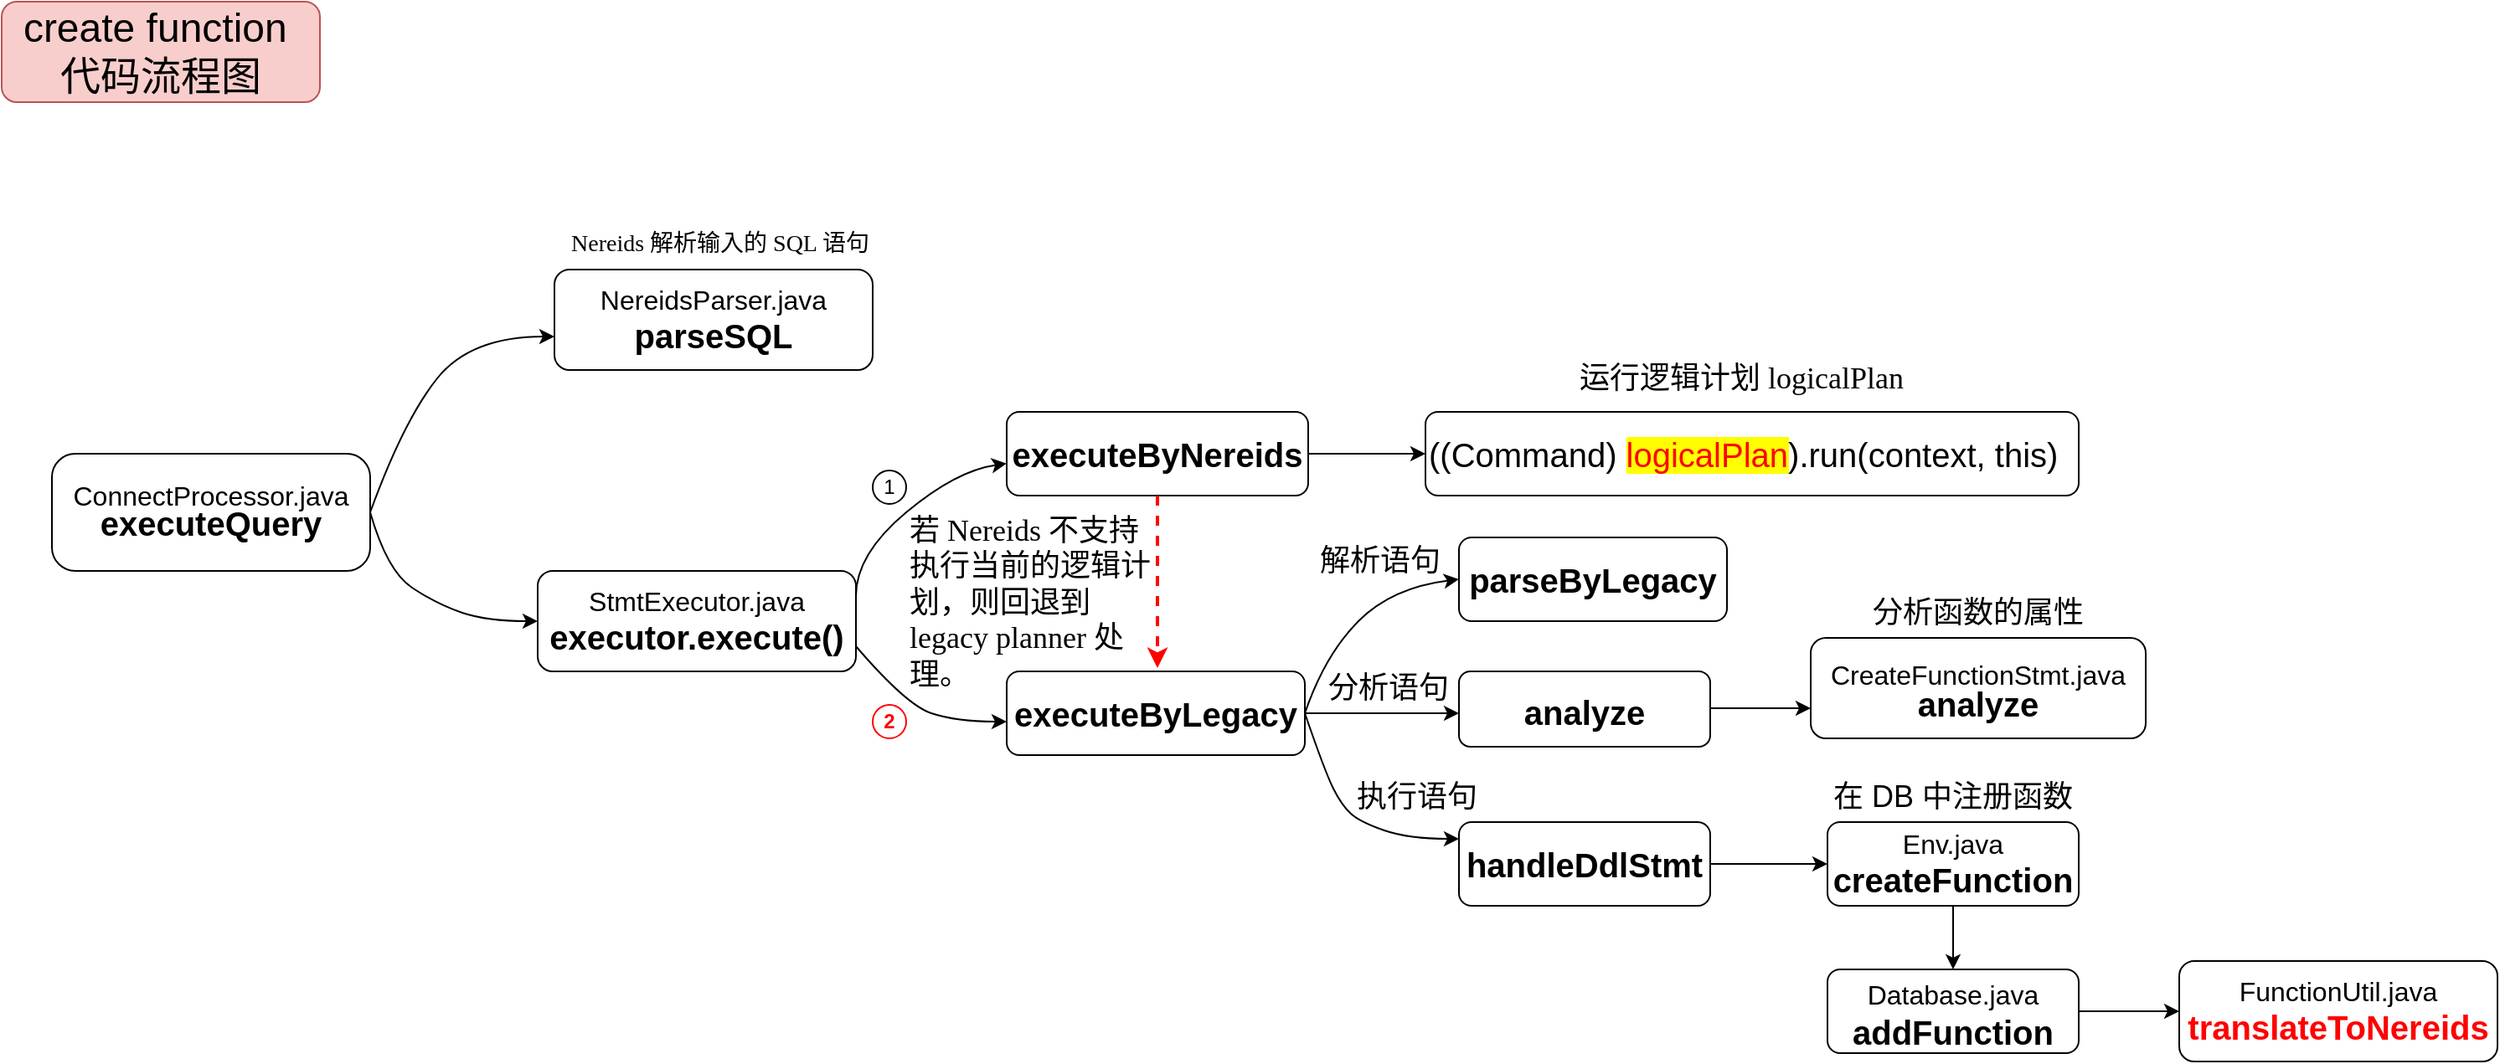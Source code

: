 <mxfile version="24.1.0" type="device" pages="7">
  <diagram id="kjPZGrloloHmQdD1XfUv" name="ds-create-java-udf">
    <mxGraphModel dx="2261" dy="836" grid="1" gridSize="10" guides="1" tooltips="1" connect="1" arrows="1" fold="1" page="1" pageScale="1" pageWidth="827" pageHeight="1169" math="0" shadow="0">
      <root>
        <mxCell id="0" />
        <mxCell id="1" parent="0" />
        <mxCell id="XnFV_lVw6NPvR9sDjzwX-2" value="&lt;p style=&quot;line-height: 120%;&quot;&gt;&lt;font style=&quot;&quot;&gt;&lt;font style=&quot;font-size: 16px;&quot;&gt;ConnectProcessor.java&lt;/font&gt;&lt;br&gt;&lt;b style=&quot;font-size: 20px;&quot;&gt;executeQuery&lt;/b&gt;&lt;/font&gt;&lt;/p&gt;" style="rounded=1;whiteSpace=wrap;html=1;fillColor=none;arcSize=20;" parent="1" vertex="1">
          <mxGeometry x="20" y="462" width="190" height="70" as="geometry" />
        </mxCell>
        <mxCell id="XnFV_lVw6NPvR9sDjzwX-3" value="&lt;div class=&quot;lake-content&quot;&gt;&lt;span class=&quot;ne-text&quot;&gt;&lt;font style=&quot;font-size: 16px;&quot;&gt;NereidsParser.java&lt;/font&gt;&lt;/span&gt;&lt;/div&gt;&lt;div class=&quot;lake-content&quot;&gt;&lt;span class=&quot;ne-text&quot;&gt;&lt;font style=&quot;font-size: 20px;&quot;&gt;&lt;b&gt;parseSQL&lt;/b&gt;&lt;/font&gt;&lt;/span&gt;&lt;/div&gt;" style="rounded=1;whiteSpace=wrap;html=1;fillColor=none;" parent="1" vertex="1">
          <mxGeometry x="320" y="352" width="190" height="60" as="geometry" />
        </mxCell>
        <mxCell id="XnFV_lVw6NPvR9sDjzwX-4" value="&lt;div class=&quot;lake-content&quot;&gt;&lt;span class=&quot;ne-text&quot;&gt;&lt;font size=&quot;1&quot; style=&quot;&quot;&gt;&lt;div style=&quot;&quot; class=&quot;lake-content&quot;&gt;&lt;span style=&quot;font-size: 16px;&quot; class=&quot;ne-text&quot;&gt;StmtExecutor.java&lt;/span&gt;&lt;/div&gt;&lt;/font&gt;&lt;/span&gt;&lt;/div&gt;&lt;div class=&quot;lake-content&quot;&gt;&lt;b style=&quot;font-size: 20px;&quot;&gt;executor.execute()&lt;/b&gt;&lt;br&gt;&lt;/div&gt;" style="rounded=1;whiteSpace=wrap;html=1;fillColor=none;" parent="1" vertex="1">
          <mxGeometry x="310" y="532" width="190" height="60" as="geometry" />
        </mxCell>
        <mxCell id="XnFV_lVw6NPvR9sDjzwX-5" value="" style="curved=1;endArrow=classic;html=1;rounded=0;exitX=1;exitY=0.5;exitDx=0;exitDy=0;" parent="1" source="XnFV_lVw6NPvR9sDjzwX-2" edge="1">
          <mxGeometry width="50" height="50" relative="1" as="geometry">
            <mxPoint x="270" y="442" as="sourcePoint" />
            <mxPoint x="320" y="392" as="targetPoint" />
            <Array as="points">
              <mxPoint x="230" y="442" />
              <mxPoint x="270" y="392" />
            </Array>
          </mxGeometry>
        </mxCell>
        <mxCell id="XnFV_lVw6NPvR9sDjzwX-6" value="" style="curved=1;endArrow=classic;html=1;rounded=0;entryX=0;entryY=0.5;entryDx=0;entryDy=0;exitX=1;exitY=0.5;exitDx=0;exitDy=0;" parent="1" source="XnFV_lVw6NPvR9sDjzwX-2" target="XnFV_lVw6NPvR9sDjzwX-4" edge="1">
          <mxGeometry width="50" height="50" relative="1" as="geometry">
            <mxPoint x="230" y="522" as="sourcePoint" />
            <mxPoint x="280" y="472" as="targetPoint" />
            <Array as="points">
              <mxPoint x="220" y="532" />
              <mxPoint x="250" y="552" />
              <mxPoint x="280" y="562" />
            </Array>
          </mxGeometry>
        </mxCell>
        <mxCell id="XnFV_lVw6NPvR9sDjzwX-7" value="&lt;font style=&quot;font-size: 14px;&quot;&gt;Nereids 解析输入的 SQL 语句&lt;/font&gt;" style="text;html=1;align=left;verticalAlign=middle;whiteSpace=wrap;rounded=0;fontFamily=阿里巴巴普惠体;" parent="1" vertex="1">
          <mxGeometry x="327.5" y="322" width="192.5" height="30" as="geometry" />
        </mxCell>
        <mxCell id="XnFV_lVw6NPvR9sDjzwX-8" value="" style="edgeStyle=orthogonalEdgeStyle;rounded=0;orthogonalLoop=1;jettySize=auto;html=1;" parent="1" source="XnFV_lVw6NPvR9sDjzwX-9" target="XnFV_lVw6NPvR9sDjzwX-15" edge="1">
          <mxGeometry relative="1" as="geometry" />
        </mxCell>
        <mxCell id="XnFV_lVw6NPvR9sDjzwX-9" value="&lt;div class=&quot;lake-content&quot;&gt;&lt;div class=&quot;lake-content&quot;&gt;&lt;span style=&quot;font-size: 20px; background-color: initial;&quot;&gt;executeByNereids&lt;/span&gt;&lt;/div&gt;&lt;/div&gt;" style="rounded=1;whiteSpace=wrap;html=1;fillColor=none;fontStyle=1" parent="1" vertex="1">
          <mxGeometry x="590" y="437" width="180" height="50" as="geometry" />
        </mxCell>
        <mxCell id="XnFV_lVw6NPvR9sDjzwX-10" value="" style="edgeStyle=orthogonalEdgeStyle;rounded=0;orthogonalLoop=1;jettySize=auto;html=1;" parent="1" source="XnFV_lVw6NPvR9sDjzwX-11" edge="1">
          <mxGeometry relative="1" as="geometry">
            <mxPoint x="860" y="617" as="targetPoint" />
          </mxGeometry>
        </mxCell>
        <mxCell id="XnFV_lVw6NPvR9sDjzwX-11" value="&lt;div class=&quot;lake-content&quot;&gt;&lt;div class=&quot;lake-content&quot;&gt;&lt;span style=&quot;font-size: 20px; background-color: initial;&quot;&gt;executeByLegacy&lt;/span&gt;&lt;br&gt;&lt;/div&gt;&lt;/div&gt;" style="rounded=1;whiteSpace=wrap;html=1;fillColor=none;fontStyle=1" parent="1" vertex="1">
          <mxGeometry x="590" y="592" width="178" height="50" as="geometry" />
        </mxCell>
        <mxCell id="XnFV_lVw6NPvR9sDjzwX-12" value="" style="curved=1;endArrow=classic;html=1;rounded=0;exitX=1;exitY=0.75;exitDx=0;exitDy=0;" parent="1" source="XnFV_lVw6NPvR9sDjzwX-4" edge="1">
          <mxGeometry width="50" height="50" relative="1" as="geometry">
            <mxPoint x="490" y="562" as="sourcePoint" />
            <mxPoint x="590" y="622" as="targetPoint" />
            <Array as="points">
              <mxPoint x="530" y="612" />
              <mxPoint x="560" y="622" />
            </Array>
          </mxGeometry>
        </mxCell>
        <mxCell id="XnFV_lVw6NPvR9sDjzwX-13" value="" style="curved=1;endArrow=classic;html=1;rounded=0;exitX=1;exitY=0.25;exitDx=0;exitDy=0;entryX=0;entryY=0.617;entryDx=0;entryDy=0;entryPerimeter=0;" parent="1" source="XnFV_lVw6NPvR9sDjzwX-4" target="XnFV_lVw6NPvR9sDjzwX-9" edge="1">
          <mxGeometry width="50" height="50" relative="1" as="geometry">
            <mxPoint x="490" y="562" as="sourcePoint" />
            <mxPoint x="600" y="452" as="targetPoint" />
            <Array as="points">
              <mxPoint x="500" y="522" />
              <mxPoint x="560" y="472" />
            </Array>
          </mxGeometry>
        </mxCell>
        <mxCell id="XnFV_lVw6NPvR9sDjzwX-14" value="&lt;font style=&quot;font-size: 24px;&quot;&gt;create function&amp;nbsp;&lt;/font&gt;&lt;div style=&quot;font-size: 24px;&quot;&gt;&lt;font style=&quot;font-size: 24px;&quot;&gt;代码流程图&lt;/font&gt;&lt;/div&gt;" style="rounded=1;whiteSpace=wrap;html=1;fillColor=#f8cecc;strokeColor=#b85450;fontFamily=Helvetica;fontSize=24;" parent="1" vertex="1">
          <mxGeometry x="-10" y="192" width="190" height="60" as="geometry" />
        </mxCell>
        <mxCell id="XnFV_lVw6NPvR9sDjzwX-15" value="&lt;font style=&quot;font-size: 20px;&quot;&gt;((Command) &lt;font style=&quot;background-color: rgb(255, 255, 0);&quot; color=&quot;#ff0000&quot;&gt;logicalPlan&lt;/font&gt;).run(context, this)&lt;/font&gt;" style="rounded=1;whiteSpace=wrap;html=1;fillColor=none;align=left;" parent="1" vertex="1">
          <mxGeometry x="840" y="437" width="390" height="50" as="geometry" />
        </mxCell>
        <mxCell id="XnFV_lVw6NPvR9sDjzwX-16" value="&lt;span style=&quot;font-size: 18px;&quot;&gt;运行逻辑计划 logicalPlan&lt;/span&gt;" style="text;html=1;align=left;verticalAlign=middle;whiteSpace=wrap;rounded=0;fontFamily=阿里巴巴普惠体;" parent="1" vertex="1">
          <mxGeometry x="930" y="402" width="210" height="30" as="geometry" />
        </mxCell>
        <mxCell id="XnFV_lVw6NPvR9sDjzwX-17" value="" style="curved=1;endArrow=classic;html=1;rounded=0;exitX=1;exitY=0.5;exitDx=0;exitDy=0;entryX=0;entryY=0.5;entryDx=0;entryDy=0;" parent="1" source="XnFV_lVw6NPvR9sDjzwX-11" target="XnFV_lVw6NPvR9sDjzwX-18" edge="1">
          <mxGeometry width="50" height="50" relative="1" as="geometry">
            <mxPoint x="760" y="622" as="sourcePoint" />
            <mxPoint x="860" y="522" as="targetPoint" />
            <Array as="points">
              <mxPoint x="780" y="582" />
              <mxPoint x="820" y="542" />
            </Array>
          </mxGeometry>
        </mxCell>
        <mxCell id="XnFV_lVw6NPvR9sDjzwX-18" value="&lt;div class=&quot;lake-content&quot;&gt;&lt;div class=&quot;lake-content&quot;&gt;&lt;span class=&quot;ne-text&quot;&gt;&lt;font style=&quot;font-size: 20px;&quot;&gt;parseByLegacy&lt;/font&gt;&lt;/span&gt;&lt;/div&gt;&lt;/div&gt;" style="rounded=1;whiteSpace=wrap;html=1;fillColor=none;fontStyle=1" parent="1" vertex="1">
          <mxGeometry x="860" y="512" width="160" height="50" as="geometry" />
        </mxCell>
        <mxCell id="XnFV_lVw6NPvR9sDjzwX-19" value="" style="curved=1;endArrow=classic;html=1;rounded=0;exitX=1;exitY=0.5;exitDx=0;exitDy=0;" parent="1" source="XnFV_lVw6NPvR9sDjzwX-11" edge="1">
          <mxGeometry width="50" height="50" relative="1" as="geometry">
            <mxPoint x="761" y="618" as="sourcePoint" />
            <mxPoint x="860" y="692" as="targetPoint" />
            <Array as="points">
              <mxPoint x="780" y="652" />
              <mxPoint x="790" y="672" />
              <mxPoint x="801" y="682" />
              <mxPoint x="830" y="692" />
            </Array>
          </mxGeometry>
        </mxCell>
        <mxCell id="XnFV_lVw6NPvR9sDjzwX-20" value="" style="edgeStyle=orthogonalEdgeStyle;rounded=0;orthogonalLoop=1;jettySize=auto;html=1;" parent="1" source="XnFV_lVw6NPvR9sDjzwX-21" target="XnFV_lVw6NPvR9sDjzwX-28" edge="1">
          <mxGeometry relative="1" as="geometry" />
        </mxCell>
        <mxCell id="XnFV_lVw6NPvR9sDjzwX-21" value="&lt;div class=&quot;lake-content&quot;&gt;&lt;div class=&quot;lake-content&quot;&gt;&lt;span class=&quot;ne-text&quot;&gt;&lt;font style=&quot;font-size: 20px;&quot;&gt;handleDdlStmt&lt;/font&gt;&lt;/span&gt;&lt;/div&gt;&lt;/div&gt;" style="rounded=1;whiteSpace=wrap;html=1;fillColor=none;fontStyle=1" parent="1" vertex="1">
          <mxGeometry x="860" y="682" width="150" height="50" as="geometry" />
        </mxCell>
        <mxCell id="XnFV_lVw6NPvR9sDjzwX-22" value="&lt;font style=&quot;font-size: 18px;&quot;&gt;解析语句&lt;/font&gt;" style="text;html=1;align=center;verticalAlign=middle;whiteSpace=wrap;rounded=0;" parent="1" vertex="1">
          <mxGeometry x="768" y="511" width="90" height="30" as="geometry" />
        </mxCell>
        <mxCell id="XnFV_lVw6NPvR9sDjzwX-23" value="&lt;font style=&quot;font-size: 18px;&quot;&gt;分析语句&lt;/font&gt;" style="text;html=1;align=center;verticalAlign=middle;whiteSpace=wrap;rounded=0;" parent="1" vertex="1">
          <mxGeometry x="773" y="587" width="90" height="30" as="geometry" />
        </mxCell>
        <mxCell id="XnFV_lVw6NPvR9sDjzwX-24" value="&lt;font style=&quot;font-size: 18px;&quot;&gt;执行语句&lt;/font&gt;" style="text;html=1;align=center;verticalAlign=middle;whiteSpace=wrap;rounded=0;" parent="1" vertex="1">
          <mxGeometry x="790" y="652" width="90" height="30" as="geometry" />
        </mxCell>
        <mxCell id="XnFV_lVw6NPvR9sDjzwX-25" value="&lt;div class=&quot;lake-content&quot; style=&quot;font-size: 20px;&quot;&gt;&lt;div class=&quot;lake-content&quot; style=&quot;font-size: 20px;&quot;&gt;&lt;div class=&quot;lake-content&quot; style=&quot;line-height: 100%; font-size: 20px;&quot;&gt;&lt;h5 id=&quot;VZi8U&quot; data-lake-index-type=&quot;2&quot; style=&quot;line-height: 100%; margin: 8px 0px 5px; font-size: 20px;&quot;&gt;&lt;span style=&quot;font-size: 20px;&quot;&gt;&lt;font style=&quot;font-size: 20px;&quot;&gt;analyze&lt;/font&gt;&lt;/span&gt;&lt;/h5&gt;&lt;/div&gt;&lt;/div&gt;&lt;/div&gt;" style="rounded=1;whiteSpace=wrap;html=1;fillColor=none;fontSize=20;fontStyle=1" parent="1" vertex="1">
          <mxGeometry x="860" y="592" width="150" height="45" as="geometry" />
        </mxCell>
        <mxCell id="XnFV_lVw6NPvR9sDjzwX-26" value="&lt;div style=&quot;&quot; class=&quot;lake-content&quot;&gt;&lt;div style=&quot;&quot; class=&quot;lake-content&quot;&gt;&lt;div style=&quot;line-height: 100%;&quot; class=&quot;lake-content&quot;&gt;&lt;h5 style=&quot;line-height: 100%; margin: 8px 0px 5px;&quot; data-lake-index-type=&quot;2&quot; id=&quot;VZi8U&quot;&gt;&lt;div style=&quot;&quot; class=&quot;lake-content&quot;&gt;&lt;span style=&quot;font-weight: normal;&quot; class=&quot;ne-text&quot;&gt;&lt;font style=&quot;font-size: 16px;&quot;&gt;CreateFunctionStmt.java&lt;/font&gt;&lt;/span&gt;&lt;/div&gt;&lt;div style=&quot;font-size: 20px;&quot; class=&quot;lake-content&quot;&gt;&lt;span style=&quot;background-color: initial;&quot;&gt;analyze&lt;/span&gt;&lt;/div&gt;&lt;/h5&gt;&lt;/div&gt;&lt;/div&gt;&lt;/div&gt;" style="rounded=1;whiteSpace=wrap;html=1;fillColor=none;fontSize=20;" parent="1" vertex="1">
          <mxGeometry x="1070" y="572" width="200" height="60" as="geometry" />
        </mxCell>
        <mxCell id="XnFV_lVw6NPvR9sDjzwX-27" value="" style="endArrow=classic;html=1;rounded=0;" parent="1" edge="1">
          <mxGeometry width="50" height="50" relative="1" as="geometry">
            <mxPoint x="1010" y="614" as="sourcePoint" />
            <mxPoint x="1070" y="614" as="targetPoint" />
          </mxGeometry>
        </mxCell>
        <mxCell id="qhg3tYRADk5aRe0KpV4v-2" value="" style="edgeStyle=orthogonalEdgeStyle;rounded=0;orthogonalLoop=1;jettySize=auto;html=1;" parent="1" source="XnFV_lVw6NPvR9sDjzwX-28" target="qhg3tYRADk5aRe0KpV4v-1" edge="1">
          <mxGeometry relative="1" as="geometry" />
        </mxCell>
        <mxCell id="XnFV_lVw6NPvR9sDjzwX-28" value="&lt;div style=&quot;font-size: 16px;&quot; class=&quot;lake-content&quot;&gt;&lt;div class=&quot;lake-content&quot;&gt;&lt;span class=&quot;ne-text&quot;&gt;&lt;font style=&quot;font-size: 16px;&quot;&gt;Env.java&lt;/font&gt;&lt;/span&gt;&lt;/div&gt;&lt;div class=&quot;lake-content&quot;&gt;&lt;span class=&quot;ne-text&quot;&gt;&lt;font style=&quot;font-size: 20px;&quot;&gt;&lt;b&gt;createFunction&lt;/b&gt;&lt;/font&gt;&lt;/span&gt;&lt;/div&gt;&lt;/div&gt;" style="rounded=1;whiteSpace=wrap;html=1;fillColor=none;" parent="1" vertex="1">
          <mxGeometry x="1080" y="682" width="150" height="50" as="geometry" />
        </mxCell>
        <mxCell id="XnFV_lVw6NPvR9sDjzwX-29" value="&lt;span style=&quot;font-size: 18px;&quot;&gt;在 DB 中&lt;/span&gt;&lt;span style=&quot;font-size: 18px; background-color: initial;&quot;&gt;注册函数&lt;/span&gt;" style="text;html=1;align=center;verticalAlign=middle;whiteSpace=wrap;rounded=0;" parent="1" vertex="1">
          <mxGeometry x="1080" y="652" width="150" height="30" as="geometry" />
        </mxCell>
        <mxCell id="bK3vjq3PmsMWqogilILh-2" value="&lt;span style=&quot;font-size: 18px;&quot;&gt;若 Nereids 不支持执行当前的逻辑计划，则回退到 legacy planner 处理。&lt;/span&gt;" style="text;html=1;align=left;verticalAlign=middle;whiteSpace=wrap;rounded=0;fontFamily=阿里巴巴普惠体;" parent="1" vertex="1">
          <mxGeometry x="530" y="536" width="150" height="30" as="geometry" />
        </mxCell>
        <mxCell id="D3eR8ezOxUtHCJh72de2-1" value="&lt;span style=&quot;font-size: 18px;&quot;&gt;分析函数的属性&lt;/span&gt;" style="text;html=1;align=center;verticalAlign=middle;whiteSpace=wrap;rounded=0;" parent="1" vertex="1">
          <mxGeometry x="1095" y="542" width="150" height="30" as="geometry" />
        </mxCell>
        <mxCell id="D3eR8ezOxUtHCJh72de2-2" value="1" style="ellipse;whiteSpace=wrap;html=1;aspect=fixed;fillColor=none;" parent="1" vertex="1">
          <mxGeometry x="510" y="472" width="20" height="20" as="geometry" />
        </mxCell>
        <mxCell id="D3eR8ezOxUtHCJh72de2-4" value="&lt;font color=&quot;#ff0000&quot;&gt;&lt;b&gt;2&lt;/b&gt;&lt;/font&gt;" style="ellipse;whiteSpace=wrap;html=1;aspect=fixed;fillColor=none;strokeColor=#FF0000;" parent="1" vertex="1">
          <mxGeometry x="510" y="612" width="20" height="20" as="geometry" />
        </mxCell>
        <mxCell id="OBuy3P2LSfGlRLLi7H9O-1" value="" style="endArrow=classic;html=1;rounded=0;strokeColor=#FF0000;dashed=1;strokeWidth=2;" parent="1" edge="1">
          <mxGeometry width="50" height="50" relative="1" as="geometry">
            <mxPoint x="680" y="487" as="sourcePoint" />
            <mxPoint x="680" y="590" as="targetPoint" />
          </mxGeometry>
        </mxCell>
        <mxCell id="qhg3tYRADk5aRe0KpV4v-5" value="" style="edgeStyle=orthogonalEdgeStyle;rounded=0;orthogonalLoop=1;jettySize=auto;html=1;" parent="1" source="qhg3tYRADk5aRe0KpV4v-1" target="qhg3tYRADk5aRe0KpV4v-4" edge="1">
          <mxGeometry relative="1" as="geometry" />
        </mxCell>
        <mxCell id="qhg3tYRADk5aRe0KpV4v-1" value="&lt;div class=&quot;lake-content&quot;&gt;&lt;div class=&quot;lake-content&quot;&gt;&lt;div class=&quot;lake-content&quot;&gt;&lt;span class=&quot;ne-text&quot;&gt;&lt;font style=&quot;&quot;&gt;&lt;font style=&quot;font-size: 16px;&quot;&gt;Database.java&lt;/font&gt;&lt;b style=&quot;font-size: 20px;&quot;&gt;&lt;br&gt;&lt;/b&gt;&lt;/font&gt;&lt;/span&gt;&lt;/div&gt;&lt;div class=&quot;lake-content&quot;&gt;&lt;span class=&quot;ne-text&quot;&gt;&lt;font style=&quot;font-size: 20px;&quot;&gt;&lt;b&gt;addFunction&lt;/b&gt;&lt;/font&gt;&lt;/span&gt;&lt;/div&gt;&lt;/div&gt;&lt;/div&gt;" style="rounded=1;whiteSpace=wrap;html=1;fillColor=none;" parent="1" vertex="1">
          <mxGeometry x="1080" y="770" width="150" height="50" as="geometry" />
        </mxCell>
        <mxCell id="qhg3tYRADk5aRe0KpV4v-4" value="&lt;div class=&quot;lake-content&quot;&gt;&lt;div class=&quot;lake-content&quot;&gt;&lt;div class=&quot;lake-content&quot;&gt;&lt;div class=&quot;lake-content&quot;&gt;&lt;span class=&quot;ne-text&quot;&gt;&lt;div class=&quot;lake-content&quot;&gt;&lt;span class=&quot;ne-text&quot;&gt;&lt;font style=&quot;font-size: 16px;&quot;&gt;FunctionUtil.java&lt;/font&gt;&lt;/span&gt;&lt;/div&gt;&lt;/span&gt;&lt;/div&gt;&lt;div class=&quot;lake-content&quot;&gt;&lt;span class=&quot;ne-text&quot;&gt;&lt;b&gt;&lt;font color=&quot;#ff0000&quot; style=&quot;font-size: 20px;&quot;&gt;translateToNereids&lt;/font&gt;&lt;/b&gt;&lt;/span&gt;&lt;/div&gt;&lt;/div&gt;&lt;/div&gt;&lt;/div&gt;" style="rounded=1;whiteSpace=wrap;html=1;fillColor=none;" parent="1" vertex="1">
          <mxGeometry x="1290" y="765" width="190" height="60" as="geometry" />
        </mxCell>
      </root>
    </mxGraphModel>
  </diagram>
  <diagram name="ds-create-py-udf" id="gwCQFt_gBQlSAv_zR8T_">
    <mxGraphModel dx="1434" dy="836" grid="1" gridSize="10" guides="1" tooltips="1" connect="1" arrows="1" fold="1" page="1" pageScale="1" pageWidth="827" pageHeight="1169" math="0" shadow="0">
      <root>
        <mxCell id="TcTXzHBNAVdxCjM8VhUe-0" />
        <mxCell id="TcTXzHBNAVdxCjM8VhUe-1" parent="TcTXzHBNAVdxCjM8VhUe-0" />
        <mxCell id="TcTXzHBNAVdxCjM8VhUe-2" value="&lt;p style=&quot;line-height: 120%;&quot;&gt;&lt;font style=&quot;&quot;&gt;&lt;font style=&quot;font-size: 16px;&quot;&gt;ConnectProcessor.java&lt;/font&gt;&lt;br&gt;&lt;b style=&quot;font-size: 20px;&quot;&gt;executeQuery&lt;/b&gt;&lt;/font&gt;&lt;/p&gt;" style="rounded=1;whiteSpace=wrap;html=1;fillColor=none;arcSize=20;" parent="TcTXzHBNAVdxCjM8VhUe-1" vertex="1">
          <mxGeometry x="20" y="462" width="190" height="70" as="geometry" />
        </mxCell>
        <mxCell id="TcTXzHBNAVdxCjM8VhUe-3" value="&lt;div class=&quot;lake-content&quot;&gt;&lt;span class=&quot;ne-text&quot;&gt;&lt;font style=&quot;font-size: 16px;&quot;&gt;NereidsParser.java&lt;/font&gt;&lt;/span&gt;&lt;/div&gt;&lt;div class=&quot;lake-content&quot;&gt;&lt;span class=&quot;ne-text&quot;&gt;&lt;font style=&quot;font-size: 20px;&quot;&gt;&lt;b&gt;parseSQL&lt;/b&gt;&lt;/font&gt;&lt;/span&gt;&lt;/div&gt;" style="rounded=1;whiteSpace=wrap;html=1;fillColor=none;" parent="TcTXzHBNAVdxCjM8VhUe-1" vertex="1">
          <mxGeometry x="300" y="333" width="190" height="60" as="geometry" />
        </mxCell>
        <mxCell id="TcTXzHBNAVdxCjM8VhUe-4" value="&lt;div class=&quot;lake-content&quot;&gt;&lt;span class=&quot;ne-text&quot;&gt;&lt;font size=&quot;1&quot; style=&quot;&quot;&gt;&lt;div style=&quot;&quot; class=&quot;lake-content&quot;&gt;&lt;span style=&quot;font-size: 16px;&quot; class=&quot;ne-text&quot;&gt;StmtExecutor.java&lt;/span&gt;&lt;/div&gt;&lt;/font&gt;&lt;/span&gt;&lt;/div&gt;&lt;div class=&quot;lake-content&quot;&gt;&lt;b style=&quot;font-size: 20px;&quot;&gt;executor.execute()&lt;/b&gt;&lt;br&gt;&lt;/div&gt;" style="rounded=1;whiteSpace=wrap;html=1;fillColor=none;" parent="TcTXzHBNAVdxCjM8VhUe-1" vertex="1">
          <mxGeometry x="290" y="570" width="190" height="60" as="geometry" />
        </mxCell>
        <mxCell id="TcTXzHBNAVdxCjM8VhUe-5" value="" style="curved=1;endArrow=classic;html=1;rounded=0;exitX=1;exitY=0.25;exitDx=0;exitDy=0;" parent="TcTXzHBNAVdxCjM8VhUe-1" source="TcTXzHBNAVdxCjM8VhUe-2" target="TcTXzHBNAVdxCjM8VhUe-3" edge="1">
          <mxGeometry width="50" height="50" relative="1" as="geometry">
            <mxPoint x="220" y="449.5" as="sourcePoint" />
            <mxPoint x="300" y="360" as="targetPoint" />
            <Array as="points">
              <mxPoint x="230" y="400" />
              <mxPoint x="250" y="370" />
              <mxPoint x="280" y="362" />
            </Array>
          </mxGeometry>
        </mxCell>
        <mxCell id="TcTXzHBNAVdxCjM8VhUe-6" value="" style="curved=1;endArrow=classic;html=1;rounded=0;entryX=0;entryY=0.5;entryDx=0;entryDy=0;" parent="TcTXzHBNAVdxCjM8VhUe-1" target="TcTXzHBNAVdxCjM8VhUe-4" edge="1">
          <mxGeometry width="50" height="50" relative="1" as="geometry">
            <mxPoint x="210" y="520" as="sourcePoint" />
            <mxPoint x="280" y="520" as="targetPoint" />
            <Array as="points">
              <mxPoint x="210" y="550" />
              <mxPoint x="240" y="580" />
              <mxPoint x="280" y="600" />
            </Array>
          </mxGeometry>
        </mxCell>
        <mxCell id="TcTXzHBNAVdxCjM8VhUe-7" value="&lt;font style=&quot;font-size: 14px;&quot;&gt;Nereids 解析输入的 SQL 语句&lt;/font&gt;" style="text;html=1;align=left;verticalAlign=middle;whiteSpace=wrap;rounded=0;fontFamily=阿里巴巴普惠体;" parent="TcTXzHBNAVdxCjM8VhUe-1" vertex="1">
          <mxGeometry x="300" y="303" width="192.5" height="30" as="geometry" />
        </mxCell>
        <mxCell id="TcTXzHBNAVdxCjM8VhUe-9" value="&lt;div class=&quot;lake-content&quot;&gt;&lt;div class=&quot;lake-content&quot;&gt;&lt;span style=&quot;font-size: 20px; background-color: initial;&quot;&gt;executeByNereids&lt;/span&gt;&lt;/div&gt;&lt;/div&gt;" style="rounded=1;whiteSpace=wrap;html=1;fillColor=none;fontStyle=1" parent="TcTXzHBNAVdxCjM8VhUe-1" vertex="1">
          <mxGeometry x="560" y="455" width="180" height="50" as="geometry" />
        </mxCell>
        <mxCell id="5s5U2wT40Rqlq0LYMWD4-18" style="edgeStyle=orthogonalEdgeStyle;rounded=0;orthogonalLoop=1;jettySize=auto;html=1;entryX=0;entryY=0.5;entryDx=0;entryDy=0;" parent="TcTXzHBNAVdxCjM8VhUe-1" source="TcTXzHBNAVdxCjM8VhUe-11" target="TcTXzHBNAVdxCjM8VhUe-25" edge="1">
          <mxGeometry relative="1" as="geometry">
            <Array as="points">
              <mxPoint x="770" y="705" />
              <mxPoint x="770" y="705" />
            </Array>
          </mxGeometry>
        </mxCell>
        <mxCell id="TcTXzHBNAVdxCjM8VhUe-11" value="&lt;div class=&quot;lake-content&quot;&gt;&lt;div class=&quot;lake-content&quot;&gt;&lt;span style=&quot;font-size: 20px; background-color: initial;&quot;&gt;executeByLegacy&lt;/span&gt;&lt;br&gt;&lt;/div&gt;&lt;/div&gt;" style="rounded=1;whiteSpace=wrap;html=1;fillColor=none;fontStyle=1" parent="TcTXzHBNAVdxCjM8VhUe-1" vertex="1">
          <mxGeometry x="570" y="640" width="180" height="70" as="geometry" />
        </mxCell>
        <mxCell id="TcTXzHBNAVdxCjM8VhUe-12" value="" style="curved=1;endArrow=classic;html=1;rounded=0;exitX=1;exitY=0.5;exitDx=0;exitDy=0;" parent="TcTXzHBNAVdxCjM8VhUe-1" source="TcTXzHBNAVdxCjM8VhUe-4" edge="1">
          <mxGeometry width="50" height="50" relative="1" as="geometry">
            <mxPoint x="490" y="610" as="sourcePoint" />
            <mxPoint x="570" y="670" as="targetPoint" />
            <Array as="points">
              <mxPoint x="500" y="640" />
              <mxPoint x="530" y="660" />
              <mxPoint x="560" y="670" />
            </Array>
          </mxGeometry>
        </mxCell>
        <mxCell id="TcTXzHBNAVdxCjM8VhUe-13" value="" style="curved=1;endArrow=classic;html=1;rounded=0;exitX=1;exitY=0.25;exitDx=0;exitDy=0;entryX=0;entryY=0.5;entryDx=0;entryDy=0;" parent="TcTXzHBNAVdxCjM8VhUe-1" source="TcTXzHBNAVdxCjM8VhUe-4" target="TcTXzHBNAVdxCjM8VhUe-9" edge="1">
          <mxGeometry width="50" height="50" relative="1" as="geometry">
            <mxPoint x="490" y="610" as="sourcePoint" />
            <mxPoint x="590" y="515.85" as="targetPoint" />
            <Array as="points">
              <mxPoint x="500" y="520" />
              <mxPoint x="530" y="485" />
            </Array>
          </mxGeometry>
        </mxCell>
        <mxCell id="TcTXzHBNAVdxCjM8VhUe-14" value="&lt;font style=&quot;font-size: 24px;&quot;&gt;create function&amp;nbsp;&lt;/font&gt;&lt;div style=&quot;font-size: 24px;&quot;&gt;&lt;font style=&quot;font-size: 24px;&quot;&gt;代码流程图&lt;/font&gt;&lt;/div&gt;" style="rounded=1;whiteSpace=wrap;html=1;fillColor=#f8cecc;strokeColor=#b85450;fontFamily=Helvetica;fontSize=24;" parent="TcTXzHBNAVdxCjM8VhUe-1" vertex="1">
          <mxGeometry y="192" width="190" height="60" as="geometry" />
        </mxCell>
        <mxCell id="TcTXzHBNAVdxCjM8VhUe-15" value="&lt;font style=&quot;font-size: 20px;&quot;&gt;((Command) &lt;font style=&quot;background-color: rgb(255, 255, 0);&quot; color=&quot;#ff0000&quot;&gt;logicalPlan&lt;/font&gt;).run(context, this)&lt;/font&gt;" style="rounded=1;whiteSpace=wrap;html=1;fillColor=none;align=left;" parent="TcTXzHBNAVdxCjM8VhUe-1" vertex="1">
          <mxGeometry x="800" y="450" width="380" height="50" as="geometry" />
        </mxCell>
        <mxCell id="TcTXzHBNAVdxCjM8VhUe-16" value="&lt;span style=&quot;font-size: 18px;&quot;&gt;运行逻辑计划 logicalPlan&lt;/span&gt;" style="text;html=1;align=left;verticalAlign=middle;whiteSpace=wrap;rounded=0;fontFamily=阿里巴巴普惠体;" parent="TcTXzHBNAVdxCjM8VhUe-1" vertex="1">
          <mxGeometry x="890" y="420" width="210" height="30" as="geometry" />
        </mxCell>
        <mxCell id="TcTXzHBNAVdxCjM8VhUe-17" value="" style="curved=1;endArrow=classic;html=1;rounded=0;exitX=1;exitY=0.25;exitDx=0;exitDy=0;entryX=0;entryY=0.5;entryDx=0;entryDy=0;" parent="TcTXzHBNAVdxCjM8VhUe-1" source="TcTXzHBNAVdxCjM8VhUe-11" target="TcTXzHBNAVdxCjM8VhUe-18" edge="1">
          <mxGeometry width="50" height="50" relative="1" as="geometry">
            <mxPoint x="740" y="632.5" as="sourcePoint" />
            <mxPoint x="850" y="545" as="targetPoint" />
            <Array as="points">
              <mxPoint x="760" y="595" />
              <mxPoint x="800" y="585" />
            </Array>
          </mxGeometry>
        </mxCell>
        <mxCell id="TcTXzHBNAVdxCjM8VhUe-18" value="&lt;div class=&quot;lake-content&quot;&gt;&lt;div class=&quot;lake-content&quot;&gt;&lt;span class=&quot;ne-text&quot;&gt;&lt;font style=&quot;font-size: 20px;&quot;&gt;parseByLegacy&lt;/font&gt;&lt;/span&gt;&lt;/div&gt;&lt;/div&gt;" style="rounded=1;whiteSpace=wrap;html=1;fillColor=none;fontStyle=1" parent="TcTXzHBNAVdxCjM8VhUe-1" vertex="1">
          <mxGeometry x="845" y="559" width="155" height="50" as="geometry" />
        </mxCell>
        <mxCell id="TcTXzHBNAVdxCjM8VhUe-19" value="" style="curved=1;endArrow=classic;html=1;rounded=0;entryX=0;entryY=0.5;entryDx=0;entryDy=0;exitX=0.994;exitY=0.9;exitDx=0;exitDy=0;exitPerimeter=0;" parent="TcTXzHBNAVdxCjM8VhUe-1" source="TcTXzHBNAVdxCjM8VhUe-11" target="TcTXzHBNAVdxCjM8VhUe-21" edge="1">
          <mxGeometry width="50" height="50" relative="1" as="geometry">
            <mxPoint x="750" y="710" as="sourcePoint" />
            <mxPoint x="860" y="740" as="targetPoint" />
            <Array as="points">
              <mxPoint x="770" y="770" />
              <mxPoint x="800" y="800" />
            </Array>
          </mxGeometry>
        </mxCell>
        <mxCell id="TcTXzHBNAVdxCjM8VhUe-20" value="" style="edgeStyle=orthogonalEdgeStyle;rounded=0;orthogonalLoop=1;jettySize=auto;html=1;" parent="TcTXzHBNAVdxCjM8VhUe-1" source="TcTXzHBNAVdxCjM8VhUe-21" target="TcTXzHBNAVdxCjM8VhUe-29" edge="1">
          <mxGeometry relative="1" as="geometry" />
        </mxCell>
        <mxCell id="TcTXzHBNAVdxCjM8VhUe-21" value="&lt;div class=&quot;lake-content&quot;&gt;&lt;div class=&quot;lake-content&quot;&gt;&lt;span class=&quot;ne-text&quot;&gt;&lt;font style=&quot;font-size: 20px;&quot;&gt;handleDdlStmt&lt;/font&gt;&lt;/span&gt;&lt;/div&gt;&lt;/div&gt;" style="rounded=1;whiteSpace=wrap;html=1;fillColor=none;fontStyle=1" parent="TcTXzHBNAVdxCjM8VhUe-1" vertex="1">
          <mxGeometry x="860" y="780" width="150" height="50" as="geometry" />
        </mxCell>
        <mxCell id="TcTXzHBNAVdxCjM8VhUe-22" value="&lt;font style=&quot;font-size: 18px;&quot;&gt;解析语句&lt;/font&gt;" style="text;html=1;align=center;verticalAlign=middle;whiteSpace=wrap;rounded=0;" parent="TcTXzHBNAVdxCjM8VhUe-1" vertex="1">
          <mxGeometry x="724" y="559" width="90" height="30" as="geometry" />
        </mxCell>
        <mxCell id="TcTXzHBNAVdxCjM8VhUe-23" value="&lt;font style=&quot;font-size: 18px;&quot;&gt;分析语句&lt;/font&gt;" style="text;html=1;align=center;verticalAlign=middle;whiteSpace=wrap;rounded=0;" parent="TcTXzHBNAVdxCjM8VhUe-1" vertex="1">
          <mxGeometry x="755" y="680" width="90" height="14" as="geometry" />
        </mxCell>
        <mxCell id="TcTXzHBNAVdxCjM8VhUe-24" value="&lt;font style=&quot;font-size: 18px;&quot;&gt;执行语句&lt;/font&gt;" style="text;html=1;align=center;verticalAlign=middle;whiteSpace=wrap;rounded=0;" parent="TcTXzHBNAVdxCjM8VhUe-1" vertex="1">
          <mxGeometry x="776" y="758" width="90" height="30" as="geometry" />
        </mxCell>
        <mxCell id="TcTXzHBNAVdxCjM8VhUe-25" value="&lt;div class=&quot;lake-content&quot; style=&quot;font-size: 20px;&quot;&gt;&lt;div class=&quot;lake-content&quot; style=&quot;font-size: 20px;&quot;&gt;&lt;div class=&quot;lake-content&quot; style=&quot;line-height: 100%; font-size: 20px;&quot;&gt;&lt;h5 id=&quot;VZi8U&quot; data-lake-index-type=&quot;2&quot; style=&quot;line-height: 100%; margin: 8px 0px 5px; font-size: 20px;&quot;&gt;&lt;span style=&quot;font-size: 20px;&quot;&gt;&lt;font style=&quot;font-size: 20px;&quot;&gt;analyze&lt;/font&gt;&lt;/span&gt;&lt;/h5&gt;&lt;/div&gt;&lt;/div&gt;&lt;/div&gt;" style="rounded=1;whiteSpace=wrap;html=1;fillColor=none;fontSize=20;fontStyle=1" parent="TcTXzHBNAVdxCjM8VhUe-1" vertex="1">
          <mxGeometry x="855" y="680" width="145" height="50" as="geometry" />
        </mxCell>
        <mxCell id="TcTXzHBNAVdxCjM8VhUe-26" value="&lt;div style=&quot;&quot; class=&quot;lake-content&quot;&gt;&lt;div style=&quot;&quot; class=&quot;lake-content&quot;&gt;&lt;div style=&quot;line-height: 100%;&quot; class=&quot;lake-content&quot;&gt;&lt;h5 style=&quot;line-height: 100%; margin: 8px 0px 5px;&quot; data-lake-index-type=&quot;2&quot; id=&quot;VZi8U&quot;&gt;&lt;div style=&quot;&quot; class=&quot;lake-content&quot;&gt;&lt;span style=&quot;font-weight: normal;&quot; class=&quot;ne-text&quot;&gt;&lt;font style=&quot;font-size: 16px;&quot;&gt;CreateFunctionStmt.java&lt;/font&gt;&lt;/span&gt;&lt;/div&gt;&lt;div style=&quot;font-size: 20px;&quot; class=&quot;lake-content&quot;&gt;&lt;span style=&quot;background-color: initial;&quot;&gt;analyze&lt;/span&gt;&lt;/div&gt;&lt;/h5&gt;&lt;/div&gt;&lt;/div&gt;&lt;/div&gt;" style="rounded=1;whiteSpace=wrap;html=1;fillColor=none;fontSize=20;" parent="TcTXzHBNAVdxCjM8VhUe-1" vertex="1">
          <mxGeometry x="1061" y="680" width="189" height="60" as="geometry" />
        </mxCell>
        <mxCell id="TcTXzHBNAVdxCjM8VhUe-27" value="" style="endArrow=classic;html=1;rounded=0;entryX=0;entryY=0.5;entryDx=0;entryDy=0;" parent="TcTXzHBNAVdxCjM8VhUe-1" target="TcTXzHBNAVdxCjM8VhUe-26" edge="1">
          <mxGeometry width="50" height="50" relative="1" as="geometry">
            <mxPoint x="1000" y="710" as="sourcePoint" />
            <mxPoint x="1070" y="712" as="targetPoint" />
          </mxGeometry>
        </mxCell>
        <mxCell id="TcTXzHBNAVdxCjM8VhUe-28" value="" style="edgeStyle=orthogonalEdgeStyle;rounded=0;orthogonalLoop=1;jettySize=auto;html=1;" parent="TcTXzHBNAVdxCjM8VhUe-1" source="TcTXzHBNAVdxCjM8VhUe-29" target="TcTXzHBNAVdxCjM8VhUe-37" edge="1">
          <mxGeometry relative="1" as="geometry" />
        </mxCell>
        <mxCell id="TcTXzHBNAVdxCjM8VhUe-29" value="&lt;div style=&quot;font-size: 16px;&quot; class=&quot;lake-content&quot;&gt;&lt;div class=&quot;lake-content&quot;&gt;&lt;span class=&quot;ne-text&quot;&gt;&lt;font style=&quot;font-size: 16px;&quot;&gt;Env.java&lt;/font&gt;&lt;/span&gt;&lt;/div&gt;&lt;div class=&quot;lake-content&quot;&gt;&lt;span class=&quot;ne-text&quot;&gt;&lt;font style=&quot;font-size: 20px;&quot;&gt;&lt;b&gt;createFunction&lt;/b&gt;&lt;/font&gt;&lt;/span&gt;&lt;/div&gt;&lt;/div&gt;" style="rounded=1;whiteSpace=wrap;html=1;fillColor=none;" parent="TcTXzHBNAVdxCjM8VhUe-1" vertex="1">
          <mxGeometry x="1080" y="780" width="150" height="50" as="geometry" />
        </mxCell>
        <mxCell id="TcTXzHBNAVdxCjM8VhUe-30" value="&lt;span style=&quot;font-size: 18px;&quot;&gt;在 DB 中&lt;/span&gt;&lt;span style=&quot;font-size: 18px; background-color: initial;&quot;&gt;注册函数&lt;/span&gt;" style="text;html=1;align=center;verticalAlign=middle;whiteSpace=wrap;rounded=0;" parent="TcTXzHBNAVdxCjM8VhUe-1" vertex="1">
          <mxGeometry x="1080" y="750" width="150" height="30" as="geometry" />
        </mxCell>
        <mxCell id="TcTXzHBNAVdxCjM8VhUe-31" value="&lt;span style=&quot;font-size: 18px;&quot;&gt;若 Nereids 不支持执行当前的逻辑计划，则回退到 legacy planner 处理。&lt;/span&gt;" style="text;html=1;align=left;verticalAlign=middle;whiteSpace=wrap;rounded=0;fontFamily=阿里巴巴普惠体;" parent="TcTXzHBNAVdxCjM8VhUe-1" vertex="1">
          <mxGeometry x="514" y="559" width="150" height="30" as="geometry" />
        </mxCell>
        <mxCell id="TcTXzHBNAVdxCjM8VhUe-32" value="&lt;span style=&quot;font-size: 18px;&quot;&gt;分析函数的属性&lt;/span&gt;" style="text;html=1;align=center;verticalAlign=middle;whiteSpace=wrap;rounded=0;" parent="TcTXzHBNAVdxCjM8VhUe-1" vertex="1">
          <mxGeometry x="1080" y="655" width="150" height="30" as="geometry" />
        </mxCell>
        <mxCell id="TcTXzHBNAVdxCjM8VhUe-33" value="1" style="ellipse;whiteSpace=wrap;html=1;aspect=fixed;fillColor=none;" parent="TcTXzHBNAVdxCjM8VhUe-1" vertex="1">
          <mxGeometry x="480" y="487" width="20" height="20" as="geometry" />
        </mxCell>
        <mxCell id="TcTXzHBNAVdxCjM8VhUe-34" value="&lt;font color=&quot;#ff0000&quot;&gt;&lt;b&gt;2&lt;/b&gt;&lt;/font&gt;" style="ellipse;whiteSpace=wrap;html=1;aspect=fixed;fillColor=none;strokeColor=#FF0000;" parent="TcTXzHBNAVdxCjM8VhUe-1" vertex="1">
          <mxGeometry x="510" y="660" width="20" height="20" as="geometry" />
        </mxCell>
        <mxCell id="TcTXzHBNAVdxCjM8VhUe-35" value="" style="endArrow=classic;html=1;rounded=0;strokeColor=#FF0000;dashed=1;strokeWidth=2;entryX=0.5;entryY=0;entryDx=0;entryDy=0;" parent="TcTXzHBNAVdxCjM8VhUe-1" edge="1">
          <mxGeometry width="50" height="50" relative="1" as="geometry">
            <mxPoint x="675" y="505" as="sourcePoint" />
            <mxPoint x="675" y="640" as="targetPoint" />
          </mxGeometry>
        </mxCell>
        <mxCell id="TcTXzHBNAVdxCjM8VhUe-36" value="" style="edgeStyle=orthogonalEdgeStyle;rounded=0;orthogonalLoop=1;jettySize=auto;html=1;" parent="TcTXzHBNAVdxCjM8VhUe-1" source="TcTXzHBNAVdxCjM8VhUe-37" target="TcTXzHBNAVdxCjM8VhUe-38" edge="1">
          <mxGeometry relative="1" as="geometry" />
        </mxCell>
        <mxCell id="TcTXzHBNAVdxCjM8VhUe-37" value="&lt;div class=&quot;lake-content&quot;&gt;&lt;div class=&quot;lake-content&quot;&gt;&lt;div class=&quot;lake-content&quot;&gt;&lt;span class=&quot;ne-text&quot;&gt;&lt;font style=&quot;&quot;&gt;&lt;font style=&quot;font-size: 16px;&quot;&gt;Database.java&lt;/font&gt;&lt;b style=&quot;font-size: 20px;&quot;&gt;&lt;br&gt;&lt;/b&gt;&lt;/font&gt;&lt;/span&gt;&lt;/div&gt;&lt;div class=&quot;lake-content&quot;&gt;&lt;span class=&quot;ne-text&quot;&gt;&lt;font style=&quot;font-size: 20px;&quot;&gt;&lt;b&gt;addFunction&lt;/b&gt;&lt;/font&gt;&lt;/span&gt;&lt;/div&gt;&lt;/div&gt;&lt;/div&gt;" style="rounded=1;whiteSpace=wrap;html=1;fillColor=none;" parent="TcTXzHBNAVdxCjM8VhUe-1" vertex="1">
          <mxGeometry x="1080" y="865" width="150" height="50" as="geometry" />
        </mxCell>
        <mxCell id="TcTXzHBNAVdxCjM8VhUe-38" value="&lt;div class=&quot;lake-content&quot;&gt;&lt;div class=&quot;lake-content&quot;&gt;&lt;div class=&quot;lake-content&quot;&gt;&lt;div class=&quot;lake-content&quot;&gt;&lt;span class=&quot;ne-text&quot;&gt;&lt;div class=&quot;lake-content&quot;&gt;&lt;span class=&quot;ne-text&quot;&gt;&lt;font style=&quot;font-size: 16px;&quot;&gt;FunctionUtil.java&lt;/font&gt;&lt;/span&gt;&lt;/div&gt;&lt;/span&gt;&lt;/div&gt;&lt;div class=&quot;lake-content&quot;&gt;&lt;span class=&quot;ne-text&quot;&gt;&lt;b&gt;&lt;font color=&quot;#ff0000&quot; style=&quot;font-size: 20px;&quot;&gt;translateToNereids&lt;/font&gt;&lt;/b&gt;&lt;/span&gt;&lt;/div&gt;&lt;/div&gt;&lt;/div&gt;&lt;/div&gt;" style="rounded=1;whiteSpace=wrap;html=1;fillColor=none;" parent="TcTXzHBNAVdxCjM8VhUe-1" vertex="1">
          <mxGeometry x="1261" y="860" width="190" height="60" as="geometry" />
        </mxCell>
        <mxCell id="dPwSV4Kca0CsYdmX3rfj-0" value="新增" style="rounded=0;whiteSpace=wrap;html=1;fillColor=#cce5ff;strokeColor=#36393d;" parent="TcTXzHBNAVdxCjM8VhUe-1" vertex="1">
          <mxGeometry x="1140" y="212" width="40" height="20" as="geometry" />
        </mxCell>
        <mxCell id="eI-M_4yKzpiyoIQ53MVv-0" value="" style="edgeStyle=elbowEdgeStyle;elbow=horizontal;html=1;rounded=1;curved=0;sourcePerimeterSpacing=0;targetPerimeterSpacing=0;startSize=6;endSize=6;strokeColor=#000000;" parent="TcTXzHBNAVdxCjM8VhUe-1" target="eI-M_4yKzpiyoIQ53MVv-6" edge="1">
          <mxGeometry relative="1" as="geometry">
            <mxPoint x="490" y="363" as="sourcePoint" />
            <mxPoint x="540" y="403" as="targetPoint" />
          </mxGeometry>
        </mxCell>
        <mxCell id="eI-M_4yKzpiyoIQ53MVv-1" value="" style="edgeStyle=elbowEdgeStyle;elbow=horizontal;html=1;rounded=1;curved=0;sourcePerimeterSpacing=0;targetPerimeterSpacing=0;startSize=6;endSize=6;strokeColor=#000000;shadow=0;entryX=0;entryY=0.5;entryDx=0;entryDy=0;" parent="TcTXzHBNAVdxCjM8VhUe-1" target="eI-M_4yKzpiyoIQ53MVv-5" edge="1">
          <mxGeometry relative="1" as="geometry">
            <mxPoint x="490" y="363" as="sourcePoint" />
            <mxPoint x="540" y="323" as="targetPoint" />
          </mxGeometry>
        </mxCell>
        <mxCell id="eI-M_4yKzpiyoIQ53MVv-5" value="&lt;font style=&quot;font-size: 20px;&quot;&gt;DorisLexer.g4&lt;/font&gt;" style="rounded=1;whiteSpace=wrap;html=1;fillColor=#ffcc99;fontStyle=1;strokeColor=#36393d;" parent="TcTXzHBNAVdxCjM8VhUe-1" vertex="1">
          <mxGeometry x="540" y="293" width="140" height="50" as="geometry" />
        </mxCell>
        <mxCell id="eI-M_4yKzpiyoIQ53MVv-6" value="DorisParser.g4" style="rounded=1;whiteSpace=wrap;html=1;fillColor=#ffcc99;fontSize=20;fontStyle=1;strokeColor=#36393d;" parent="TcTXzHBNAVdxCjM8VhUe-1" vertex="1">
          <mxGeometry x="540" y="370" width="150" height="50" as="geometry" />
        </mxCell>
        <mxCell id="eI-M_4yKzpiyoIQ53MVv-7" style="edgeStyle=orthogonalEdgeStyle;rounded=0;orthogonalLoop=1;jettySize=auto;html=1;entryX=0;entryY=0.6;entryDx=0;entryDy=0;entryPerimeter=0;" parent="TcTXzHBNAVdxCjM8VhUe-1" source="TcTXzHBNAVdxCjM8VhUe-9" target="TcTXzHBNAVdxCjM8VhUe-15" edge="1">
          <mxGeometry relative="1" as="geometry">
            <mxPoint x="820" y="485" as="targetPoint" />
          </mxGeometry>
        </mxCell>
        <mxCell id="eI-M_4yKzpiyoIQ53MVv-8" value="修改" style="rounded=0;whiteSpace=wrap;html=1;fillColor=#ffcc99;strokeColor=#36393d;" parent="TcTXzHBNAVdxCjM8VhUe-1" vertex="1">
          <mxGeometry x="1140" y="232" width="40" height="20" as="geometry" />
        </mxCell>
        <mxCell id="5s5U2wT40Rqlq0LYMWD4-0" value="&lt;font color=&quot;#ff0000&quot; style=&quot;font-size: 20px; background-color: rgb(255, 255, 0);&quot;&gt;增加 $$ 符号&lt;/font&gt;" style="text;html=1;align=left;verticalAlign=middle;whiteSpace=wrap;rounded=0;" parent="TcTXzHBNAVdxCjM8VhUe-1" vertex="1">
          <mxGeometry x="690" y="303" width="122" height="30" as="geometry" />
        </mxCell>
        <mxCell id="5s5U2wT40Rqlq0LYMWD4-1" value="&lt;font color=&quot;#ff0000&quot; style=&quot;font-size: 20px; background-color: rgb(255, 255, 0);&quot;&gt;CreateFunctionStmt&lt;/font&gt;" style="text;html=1;align=left;verticalAlign=middle;whiteSpace=wrap;rounded=0;" parent="TcTXzHBNAVdxCjM8VhUe-1" vertex="1">
          <mxGeometry x="698" y="380" width="142" height="30" as="geometry" />
        </mxCell>
        <mxCell id="5s5U2wT40Rqlq0LYMWD4-8" value="" style="edgeStyle=elbowEdgeStyle;elbow=horizontal;html=1;rounded=1;curved=0;sourcePerimeterSpacing=0;targetPerimeterSpacing=0;startSize=6;endSize=6;strokeColor=#000000;entryX=0;entryY=0.5;entryDx=0;entryDy=0;exitX=1;exitY=0.5;exitDx=0;exitDy=0;" parent="TcTXzHBNAVdxCjM8VhUe-1" source="TcTXzHBNAVdxCjM8VhUe-18" target="5s5U2wT40Rqlq0LYMWD4-15" edge="1">
          <mxGeometry relative="1" as="geometry">
            <mxPoint x="1010" y="580" as="sourcePoint" />
            <mxPoint x="1065" y="641" as="targetPoint" />
            <Array as="points">
              <mxPoint x="1030" y="630" />
            </Array>
          </mxGeometry>
        </mxCell>
        <mxCell id="5s5U2wT40Rqlq0LYMWD4-9" value="" style="edgeStyle=elbowEdgeStyle;elbow=horizontal;html=1;rounded=1;curved=0;sourcePerimeterSpacing=0;targetPerimeterSpacing=0;startSize=6;endSize=6;strokeColor=#000000;shadow=0;entryX=0;entryY=0.5;entryDx=0;entryDy=0;exitX=1;exitY=0.5;exitDx=0;exitDy=0;" parent="TcTXzHBNAVdxCjM8VhUe-1" source="TcTXzHBNAVdxCjM8VhUe-18" target="5s5U2wT40Rqlq0LYMWD4-14" edge="1">
          <mxGeometry relative="1" as="geometry">
            <mxPoint x="1015" y="609" as="sourcePoint" />
            <mxPoint x="1065" y="564" as="targetPoint" />
            <Array as="points">
              <mxPoint x="1030" y="590" />
            </Array>
          </mxGeometry>
        </mxCell>
        <mxCell id="5s5U2wT40Rqlq0LYMWD4-14" value="&lt;p class=&quot;MsoNormal&quot;&gt;&lt;font style=&quot;font-size: 20px;&quot;&gt;sql_scanner.flex&lt;/font&gt;&lt;/p&gt;" style="rounded=1;whiteSpace=wrap;html=1;fillColor=#ffcc99;strokeColor=#36393d;align=center;verticalAlign=middle;fontFamily=Helvetica;fontSize=12;fontStyle=1;" parent="TcTXzHBNAVdxCjM8VhUe-1" vertex="1">
          <mxGeometry x="1061" y="532" width="169" height="44" as="geometry" />
        </mxCell>
        <mxCell id="5s5U2wT40Rqlq0LYMWD4-15" value="&lt;p class=&quot;MsoNormal&quot;&gt;&lt;font style=&quot;font-size: 20px;&quot;&gt;sql_parser.cup&lt;/font&gt;&lt;/p&gt;" style="rounded=1;whiteSpace=wrap;html=1;fillColor=#ffcc99;strokeColor=#36393d;align=center;verticalAlign=middle;fontFamily=Helvetica;fontSize=12;fontStyle=1;" parent="TcTXzHBNAVdxCjM8VhUe-1" vertex="1">
          <mxGeometry x="1061" y="596" width="169" height="44" as="geometry" />
        </mxCell>
      </root>
    </mxGraphModel>
  </diagram>
  <diagram id="Rj_WT1_6nODg31kZ-Hze" name="ds-analyze-java-udf">
    <mxGraphModel dx="607" dy="836" grid="1" gridSize="10" guides="1" tooltips="1" connect="1" arrows="1" fold="1" page="1" pageScale="1" pageWidth="827" pageHeight="1169" math="0" shadow="0">
      <root>
        <mxCell id="0" />
        <mxCell id="1" parent="0" />
        <mxCell id="CLV4le5of_cKdXgCzs-E-1" value="&lt;div style=&quot;font-size: 20px;&quot; class=&quot;lake-content&quot;&gt;&lt;div style=&quot;font-size: 20px;&quot; class=&quot;lake-content&quot;&gt;&lt;div style=&quot;line-height: 100%; font-size: 20px;&quot; class=&quot;lake-content&quot;&gt;&lt;h5 style=&quot;line-height: 100%; margin: 8px 0px 5px; font-size: 20px;&quot; data-lake-index-type=&quot;2&quot; id=&quot;VZi8U&quot;&gt;&lt;div class=&quot;lake-content&quot;&gt;&lt;span style=&quot;font-weight: normal;&quot; class=&quot;ne-text&quot;&gt;CreateFunctionStmt.java&lt;/span&gt;&lt;/div&gt;&lt;div class=&quot;lake-content&quot;&gt;&lt;span style=&quot;background-color: initial;&quot;&gt;analyze&lt;/span&gt;&lt;/div&gt;&lt;/h5&gt;&lt;/div&gt;&lt;/div&gt;&lt;/div&gt;" style="rounded=1;whiteSpace=wrap;html=1;fillColor=none;fontSize=20;" parent="1" vertex="1">
          <mxGeometry x="850" y="470" width="240" height="60" as="geometry" />
        </mxCell>
        <mxCell id="CLV4le5of_cKdXgCzs-E-2" value="&lt;div style=&quot;&quot; class=&quot;lake-content&quot;&gt;&lt;div style=&quot;&quot; class=&quot;lake-content&quot;&gt;&lt;div style=&quot;line-height: 100%;&quot; class=&quot;lake-content&quot;&gt;&lt;h5 style=&quot;line-height: 100%; margin: 8px 0px 5px;&quot; data-lake-index-type=&quot;2&quot; id=&quot;VZi8U&quot;&gt;&lt;div style=&quot;&quot; class=&quot;lake-content&quot;&gt;&lt;span style=&quot;font-weight: normal;&quot; class=&quot;ne-text&quot;&gt;&lt;font style=&quot;font-size: 20px;&quot;&gt;CreateFunctionStmt.java&lt;/font&gt;&lt;/span&gt;&lt;/div&gt;&lt;div style=&quot;&quot; class=&quot;lake-content&quot;&gt;&lt;font style=&quot;font-size: 20px;&quot;&gt;analyzeCommon&lt;/font&gt;&lt;br&gt;&lt;/div&gt;&lt;/h5&gt;&lt;/div&gt;&lt;/div&gt;&lt;/div&gt;" style="rounded=1;whiteSpace=wrap;html=1;fillColor=none;fontSize=20;" parent="1" vertex="1">
          <mxGeometry x="1250" y="360" width="240" height="60" as="geometry" />
        </mxCell>
        <mxCell id="CLV4le5of_cKdXgCzs-E-5" value="" style="curved=1;endArrow=classic;html=1;rounded=0;entryX=0;entryY=0.5;entryDx=0;entryDy=0;" parent="1" target="CLV4le5of_cKdXgCzs-E-2" edge="1">
          <mxGeometry width="50" height="50" relative="1" as="geometry">
            <mxPoint x="1090" y="490" as="sourcePoint" />
            <mxPoint x="1140" y="440" as="targetPoint" />
            <Array as="points">
              <mxPoint x="1090" y="440" />
              <mxPoint x="1170" y="390" />
            </Array>
          </mxGeometry>
        </mxCell>
        <mxCell id="CLV4le5of_cKdXgCzs-E-6" value="&lt;div style=&quot;&quot; class=&quot;lake-content&quot;&gt;&lt;div style=&quot;&quot; class=&quot;lake-content&quot;&gt;&lt;div style=&quot;line-height: 100%;&quot; class=&quot;lake-content&quot;&gt;&lt;h5 style=&quot;line-height: 100%; margin: 8px 0px 5px;&quot; data-lake-index-type=&quot;2&quot; id=&quot;VZi8U&quot;&gt;&lt;div style=&quot;font-size: 20px;&quot; class=&quot;lake-content&quot;&gt;&lt;span style=&quot;font-weight: normal;&quot; class=&quot;ne-text&quot;&gt;CreateFunctionStmt.java&lt;/span&gt;&lt;/div&gt;&lt;div style=&quot;&quot; class=&quot;lake-content&quot;&gt;&lt;span style=&quot;font-size: 20px;&quot;&gt;analyzeUdf&lt;/span&gt;&lt;br&gt;&lt;/div&gt;&lt;/h5&gt;&lt;/div&gt;&lt;/div&gt;&lt;/div&gt;" style="rounded=1;whiteSpace=wrap;html=1;fillColor=none;fontSize=20;" parent="1" vertex="1">
          <mxGeometry x="1250" y="555" width="240" height="60" as="geometry" />
        </mxCell>
        <mxCell id="CLV4le5of_cKdXgCzs-E-11" value="" style="curved=1;endArrow=classic;html=1;rounded=0;entryX=0;entryY=0.5;entryDx=0;entryDy=0;exitX=1;exitY=0.75;exitDx=0;exitDy=0;" parent="1" source="CLV4le5of_cKdXgCzs-E-1" target="CLV4le5of_cKdXgCzs-E-6" edge="1">
          <mxGeometry width="50" height="50" relative="1" as="geometry">
            <mxPoint x="1020" y="610" as="sourcePoint" />
            <mxPoint x="1070" y="560" as="targetPoint" />
            <Array as="points">
              <mxPoint x="1090" y="530" />
              <mxPoint x="1120" y="570" />
              <mxPoint x="1170" y="580" />
              <mxPoint x="1210" y="585" />
            </Array>
          </mxGeometry>
        </mxCell>
        <mxCell id="CLV4le5of_cKdXgCzs-E-12" value="&lt;font style=&quot;font-size: 18px;&quot;&gt;分析函数的通用属性&lt;/font&gt;" style="text;html=1;align=center;verticalAlign=middle;whiteSpace=wrap;rounded=0;" parent="1" vertex="1">
          <mxGeometry x="1100" y="430" width="180" height="30" as="geometry" />
        </mxCell>
        <mxCell id="CLV4le5of_cKdXgCzs-E-13" value="&lt;font style=&quot;font-size: 18px;&quot;&gt;创建函数对象实例&lt;/font&gt;" style="text;html=1;align=center;verticalAlign=middle;whiteSpace=wrap;rounded=0;" parent="1" vertex="1">
          <mxGeometry x="1092" y="525" width="180" height="30" as="geometry" />
        </mxCell>
        <mxCell id="xjF7cQH96uSyHwy7eL6_-1" value="函数分析的流程图" style="rounded=1;whiteSpace=wrap;html=1;fillColor=#f8cecc;strokeColor=#b85450;fontSize=24;" parent="1" vertex="1">
          <mxGeometry x="850" y="350" width="120" height="60" as="geometry" />
        </mxCell>
        <mxCell id="ec8Uz4-k2YrHyspErEO--8" value="" style="edgeStyle=elbowEdgeStyle;elbow=horizontal;html=1;rounded=1;curved=0;sourcePerimeterSpacing=0;targetPerimeterSpacing=0;startSize=6;endSize=6;strokeColor=#000000;" parent="1" edge="1">
          <mxGeometry relative="1" as="geometry">
            <mxPoint x="1490" y="390" as="sourcePoint" />
            <mxPoint x="1540" y="430" as="targetPoint" />
          </mxGeometry>
        </mxCell>
        <mxCell id="ec8Uz4-k2YrHyspErEO--9" value="" style="edgeStyle=elbowEdgeStyle;elbow=horizontal;html=1;rounded=1;curved=0;sourcePerimeterSpacing=0;targetPerimeterSpacing=0;startSize=6;endSize=6;strokeColor=#000000;shadow=0;" parent="1" edge="1">
          <mxGeometry relative="1" as="geometry">
            <mxPoint x="1490" y="390" as="sourcePoint" />
            <mxPoint x="1540" y="350" as="targetPoint" />
          </mxGeometry>
        </mxCell>
        <mxCell id="ec8Uz4-k2YrHyspErEO--10" value="&lt;font color=&quot;#ff0000&quot; style=&quot;font-size: 20px; background-color: rgb(255, 255, 0);&quot;&gt;判断支持的函数类型&lt;/font&gt;" style="text;html=1;align=left;verticalAlign=middle;whiteSpace=wrap;rounded=0;" parent="1" vertex="1">
          <mxGeometry x="1540" y="330" width="190" height="30" as="geometry" />
        </mxCell>
        <mxCell id="ec8Uz4-k2YrHyspErEO--11" value="&lt;font style=&quot;font-size: 20px; background-color: rgb(255, 255, 0);&quot; color=&quot;#ff0000&quot;&gt;计算引用文件的校验和&lt;/font&gt;" style="text;html=1;align=left;verticalAlign=middle;whiteSpace=wrap;rounded=0;" parent="1" vertex="1">
          <mxGeometry x="1538" y="414" width="210" height="30" as="geometry" />
        </mxCell>
        <mxCell id="ec8Uz4-k2YrHyspErEO--12" value="" style="edgeStyle=elbowEdgeStyle;elbow=horizontal;html=1;rounded=1;curved=0;sourcePerimeterSpacing=0;targetPerimeterSpacing=0;startSize=6;endSize=6;strokeColor=#000000;entryX=0;entryY=0.5;entryDx=0;entryDy=0;" parent="1" edge="1" target="cTx8JxhMLyoR1gHJXUPZ-2">
          <mxGeometry relative="1" as="geometry">
            <mxPoint x="1490" y="585" as="sourcePoint" />
            <mxPoint x="1540" y="625" as="targetPoint" />
            <Array as="points">
              <mxPoint x="1510" y="600" />
            </Array>
          </mxGeometry>
        </mxCell>
        <mxCell id="ec8Uz4-k2YrHyspErEO--13" value="" style="edgeStyle=elbowEdgeStyle;elbow=horizontal;html=1;rounded=1;curved=0;sourcePerimeterSpacing=0;targetPerimeterSpacing=0;startSize=6;endSize=6;strokeColor=#000000;shadow=0;entryX=0.013;entryY=0.367;entryDx=0;entryDy=0;entryPerimeter=0;" parent="1" target="QWA_nMUw93DGtYUWx3ue-3" edge="1">
          <mxGeometry relative="1" as="geometry">
            <mxPoint x="1490" y="585" as="sourcePoint" />
            <mxPoint x="1540" y="545" as="targetPoint" />
            <Array as="points">
              <mxPoint x="1510" y="560" />
            </Array>
          </mxGeometry>
        </mxCell>
        <mxCell id="ec8Uz4-k2YrHyspErEO--14" value="&lt;font color=&quot;#ff0000&quot;&gt;&lt;span style=&quot;font-size: 20px; background-color: rgb(255, 255, 0);&quot;&gt;校验 symbol 属性值&lt;/span&gt;&lt;/font&gt;&lt;span style=&quot;background-color: rgb(255, 255, 0); font-size: 20px; color: rgb(255, 0, 0);&quot;&gt;是否合法&lt;/span&gt;" style="text;html=1;align=left;verticalAlign=middle;whiteSpace=wrap;rounded=0;" parent="1" vertex="1">
          <mxGeometry x="1705" y="533" width="140" height="30" as="geometry" />
        </mxCell>
        <mxCell id="QWA_nMUw93DGtYUWx3ue-3" value="&lt;font style=&quot;font-size: 20px;&quot;&gt;&lt;b&gt;analyzeJavaUdf&lt;/b&gt;&lt;/font&gt;" style="rounded=1;whiteSpace=wrap;html=1;fillColor=none;" parent="1" vertex="1">
          <mxGeometry x="1540" y="518" width="160" height="60" as="geometry" />
        </mxCell>
        <mxCell id="cTx8JxhMLyoR1gHJXUPZ-2" value="&lt;span style=&quot;font-size: 20px; text-align: left;&quot;&gt;&lt;b&gt;ScalarFunction.createUdf&lt;/b&gt;&lt;/span&gt;" style="rounded=1;whiteSpace=wrap;html=1;fillColor=none;" vertex="1" parent="1">
          <mxGeometry x="1540" y="590" width="250" height="60" as="geometry" />
        </mxCell>
      </root>
    </mxGraphModel>
  </diagram>
  <diagram name="ds-analyze-python-udf" id="WRFQe9HAMLEwWnDZLQxy">
    <mxGraphModel dx="607" dy="836" grid="1" gridSize="10" guides="1" tooltips="1" connect="1" arrows="1" fold="1" page="1" pageScale="1" pageWidth="827" pageHeight="1169" math="0" shadow="0">
      <root>
        <mxCell id="0L0t79msyySQdzXoJwu8-0" />
        <mxCell id="0L0t79msyySQdzXoJwu8-1" parent="0L0t79msyySQdzXoJwu8-0" />
        <mxCell id="0L0t79msyySQdzXoJwu8-2" value="&lt;div style=&quot;font-size: 20px;&quot; class=&quot;lake-content&quot;&gt;&lt;div style=&quot;font-size: 20px;&quot; class=&quot;lake-content&quot;&gt;&lt;div style=&quot;line-height: 100%; font-size: 20px;&quot; class=&quot;lake-content&quot;&gt;&lt;h5 style=&quot;line-height: 100%; margin: 8px 0px 5px; font-size: 20px;&quot; data-lake-index-type=&quot;2&quot; id=&quot;VZi8U&quot;&gt;&lt;div class=&quot;lake-content&quot;&gt;&lt;span style=&quot;font-weight: normal;&quot; class=&quot;ne-text&quot;&gt;CreateFunctionStmt.java&lt;/span&gt;&lt;/div&gt;&lt;div class=&quot;lake-content&quot;&gt;&lt;span style=&quot;background-color: initial;&quot;&gt;analyze&lt;/span&gt;&lt;/div&gt;&lt;/h5&gt;&lt;/div&gt;&lt;/div&gt;&lt;/div&gt;" style="rounded=1;whiteSpace=wrap;html=1;fillColor=#ffcc99;fontSize=20;strokeColor=#36393d;" parent="0L0t79msyySQdzXoJwu8-1" vertex="1">
          <mxGeometry x="860" y="470" width="230" height="60" as="geometry" />
        </mxCell>
        <mxCell id="0L0t79msyySQdzXoJwu8-3" value="&lt;div style=&quot;line-height: 103%;&quot; class=&quot;lake-content&quot;&gt;&lt;div style=&quot;line-height: 103%;&quot; class=&quot;lake-content&quot;&gt;&lt;div style=&quot;line-height: 103%;&quot; class=&quot;lake-content&quot;&gt;&lt;h5 style=&quot;line-height: 103%; margin: 8px 0px 5px;&quot; data-lake-index-type=&quot;2&quot; id=&quot;VZi8U&quot;&gt;&lt;div style=&quot;line-height: 103%;&quot; class=&quot;lake-content&quot;&gt;&lt;span style=&quot;font-weight: normal;&quot; class=&quot;ne-text&quot;&gt;&lt;font style=&quot;font-size: 20px;&quot;&gt;CreateFunctionStmt.java&lt;/font&gt;&lt;/span&gt;&lt;/div&gt;&lt;div style=&quot;&quot; class=&quot;lake-content&quot;&gt;&lt;font style=&quot;font-size: 20px;&quot;&gt;analyzeCommon&lt;/font&gt;&lt;br&gt;&lt;/div&gt;&lt;/h5&gt;&lt;/div&gt;&lt;/div&gt;&lt;/div&gt;" style="rounded=1;whiteSpace=wrap;html=1;fillColor=none;fontSize=20;" parent="0L0t79msyySQdzXoJwu8-1" vertex="1">
          <mxGeometry x="1250" y="360" width="240" height="60" as="geometry" />
        </mxCell>
        <mxCell id="0L0t79msyySQdzXoJwu8-4" value="" style="curved=1;endArrow=classic;html=1;rounded=0;entryX=0;entryY=0.5;entryDx=0;entryDy=0;" parent="0L0t79msyySQdzXoJwu8-1" target="0L0t79msyySQdzXoJwu8-3" edge="1">
          <mxGeometry width="50" height="50" relative="1" as="geometry">
            <mxPoint x="1090" y="490" as="sourcePoint" />
            <mxPoint x="1140" y="440" as="targetPoint" />
            <Array as="points">
              <mxPoint x="1090" y="440" />
              <mxPoint x="1170" y="390" />
            </Array>
          </mxGeometry>
        </mxCell>
        <mxCell id="sVvkOi36QpSgGo5PRrt9-3" value="" style="edgeStyle=orthogonalEdgeStyle;rounded=1;orthogonalLoop=1;jettySize=auto;html=1;curved=0;" edge="1" parent="0L0t79msyySQdzXoJwu8-1" source="0L0t79msyySQdzXoJwu8-5" target="sVvkOi36QpSgGo5PRrt9-2">
          <mxGeometry relative="1" as="geometry" />
        </mxCell>
        <mxCell id="0L0t79msyySQdzXoJwu8-5" value="&lt;div style=&quot;line-height: 99%;&quot; class=&quot;lake-content&quot;&gt;&lt;div style=&quot;line-height: 99%;&quot; class=&quot;lake-content&quot;&gt;&lt;div style=&quot;line-height: 99%;&quot; class=&quot;lake-content&quot;&gt;&lt;h5 style=&quot;line-height: 99%; margin: 8px 0px 5px;&quot; data-lake-index-type=&quot;2&quot; id=&quot;VZi8U&quot;&gt;&lt;div style=&quot;font-size: 20px; line-height: 100%;&quot; class=&quot;lake-content&quot;&gt;&lt;span style=&quot;font-weight: normal;&quot; class=&quot;ne-text&quot;&gt;CreateFunctionStmt.java&lt;/span&gt;&lt;/div&gt;&lt;div style=&quot;line-height: 99%;&quot; class=&quot;lake-content&quot;&gt;&lt;span style=&quot;font-size: 20px;&quot;&gt;analyzePython&lt;/span&gt;&lt;br&gt;&lt;/div&gt;&lt;/h5&gt;&lt;/div&gt;&lt;/div&gt;&lt;/div&gt;" style="rounded=1;whiteSpace=wrap;html=1;fillColor=#cce5ff;fontSize=20;strokeColor=#36393d;glass=0;align=center;verticalAlign=middle;fontFamily=Helvetica;fontColor=default;" parent="0L0t79msyySQdzXoJwu8-1" vertex="1">
          <mxGeometry x="1250" y="555" width="240" height="60" as="geometry" />
        </mxCell>
        <mxCell id="0L0t79msyySQdzXoJwu8-6" value="" style="curved=1;endArrow=classic;html=1;rounded=0;entryX=0;entryY=0.5;entryDx=0;entryDy=0;exitX=1;exitY=0.75;exitDx=0;exitDy=0;" parent="0L0t79msyySQdzXoJwu8-1" source="0L0t79msyySQdzXoJwu8-2" target="0L0t79msyySQdzXoJwu8-5" edge="1">
          <mxGeometry width="50" height="50" relative="1" as="geometry">
            <mxPoint x="1020" y="610" as="sourcePoint" />
            <mxPoint x="1070" y="560" as="targetPoint" />
            <Array as="points">
              <mxPoint x="1090" y="530" />
              <mxPoint x="1120" y="570" />
              <mxPoint x="1170" y="585" />
              <mxPoint x="1210" y="585" />
            </Array>
          </mxGeometry>
        </mxCell>
        <mxCell id="0L0t79msyySQdzXoJwu8-7" value="&lt;font style=&quot;font-size: 18px;&quot;&gt;分析函数的通用属性&lt;/font&gt;" style="text;html=1;align=center;verticalAlign=middle;whiteSpace=wrap;rounded=0;" parent="0L0t79msyySQdzXoJwu8-1" vertex="1">
          <mxGeometry x="1100" y="430" width="180" height="30" as="geometry" />
        </mxCell>
        <mxCell id="0L0t79msyySQdzXoJwu8-8" value="&lt;font style=&quot;font-size: 18px;&quot;&gt;创建函数对象实例&lt;/font&gt;" style="text;html=1;align=center;verticalAlign=middle;whiteSpace=wrap;rounded=0;" parent="0L0t79msyySQdzXoJwu8-1" vertex="1">
          <mxGeometry x="1094" y="525" width="180" height="30" as="geometry" />
        </mxCell>
        <mxCell id="0L0t79msyySQdzXoJwu8-9" value="函数分析的流程图" style="rounded=1;whiteSpace=wrap;html=1;fillColor=#f8cecc;strokeColor=#b85450;fontSize=24;" parent="0L0t79msyySQdzXoJwu8-1" vertex="1">
          <mxGeometry x="840" y="280" width="120" height="60" as="geometry" />
        </mxCell>
        <mxCell id="0L0t79msyySQdzXoJwu8-15" value="" style="edgeStyle=elbowEdgeStyle;elbow=horizontal;html=1;rounded=1;curved=0;sourcePerimeterSpacing=0;targetPerimeterSpacing=0;startSize=6;endSize=6;strokeColor=#000000;shadow=0;entryX=0;entryY=0.5;entryDx=0;entryDy=0;" parent="0L0t79msyySQdzXoJwu8-1" target="0L0t79msyySQdzXoJwu8-16" edge="1">
          <mxGeometry relative="1" as="geometry">
            <mxPoint x="1490" y="585" as="sourcePoint" />
            <mxPoint x="1540" y="550.025" as="targetPoint" />
          </mxGeometry>
        </mxCell>
        <mxCell id="0L0t79msyySQdzXoJwu8-16" value="&lt;font color=&quot;#ff0000&quot;&gt;&lt;span style=&quot;font-size: 20px; background-color: rgb(255, 255, 0);&quot;&gt;校验&amp;nbsp;&lt;/span&gt;&lt;/font&gt;&lt;span style=&quot;color: rgb(255, 0, 0); font-size: 20px; background-color: rgb(255, 255, 0);&quot;&gt;input/file 等&lt;/span&gt;&lt;font color=&quot;#ff0000&quot;&gt;&lt;span style=&quot;font-size: 20px; background-color: rgb(255, 255, 0);&quot;&gt;属性值&lt;/span&gt;&lt;/font&gt;&lt;span style=&quot;background-color: rgb(255, 255, 0); font-size: 20px; color: rgb(255, 0, 0);&quot;&gt;是否合法&lt;/span&gt;" style="text;html=1;align=left;verticalAlign=middle;whiteSpace=wrap;rounded=0;" parent="0L0t79msyySQdzXoJwu8-1" vertex="1">
          <mxGeometry x="1540" y="530" width="150" height="30" as="geometry" />
        </mxCell>
        <mxCell id="RpM7qKJ9zzv_w0JzTeb4-0" value="新增" style="rounded=0;whiteSpace=wrap;html=1;fillColor=#cce5ff;strokeColor=#36393d;" parent="0L0t79msyySQdzXoJwu8-1" vertex="1">
          <mxGeometry x="1720" y="300" width="40" height="20" as="geometry" />
        </mxCell>
        <mxCell id="RpM7qKJ9zzv_w0JzTeb4-1" value="修改" style="rounded=0;whiteSpace=wrap;html=1;fillColor=#ffcc99;strokeColor=#36393d;" parent="0L0t79msyySQdzXoJwu8-1" vertex="1">
          <mxGeometry x="1720" y="320" width="40" height="20" as="geometry" />
        </mxCell>
        <mxCell id="sVvkOi36QpSgGo5PRrt9-2" value="&lt;div style=&quot;line-height: 100%;&quot; class=&quot;lake-content&quot;&gt;&lt;div style=&quot;line-height: 100%;&quot; class=&quot;lake-content&quot;&gt;&lt;div style=&quot;line-height: 100%;&quot; class=&quot;lake-content&quot;&gt;&lt;h5 style=&quot;line-height: 100%; margin: 8px 0px 5px;&quot; data-lake-index-type=&quot;2&quot; id=&quot;VZi8U&quot;&gt;&lt;div style=&quot;font-size: 20px; line-height: 100%;&quot; class=&quot;lake-content&quot;&gt;&lt;span style=&quot;font-weight: normal;&quot; class=&quot;ne-text&quot;&gt;ScalarFunction.java&lt;/span&gt;&lt;/div&gt;&lt;span style=&quot;font-size: 20px;&quot;&gt;ScalarFunction.&lt;/span&gt;&lt;font style=&quot;font-size: 20px;&quot;&gt;scalarFunctionBuilder&lt;/font&gt;&lt;/h5&gt;&lt;/div&gt;&lt;/div&gt;&lt;/div&gt;" style="rounded=1;whiteSpace=wrap;html=1;fillColor=#cce5ff;fontSize=20;strokeColor=#36393d;glass=0;" vertex="1" parent="0L0t79msyySQdzXoJwu8-1">
          <mxGeometry x="1540" y="600" width="370" height="60" as="geometry" />
        </mxCell>
      </root>
    </mxGraphModel>
  </diagram>
  <diagram name="sr-create-java-udf" id="hCIyc2ZmFXIiRjCOZ-eE">
    <mxGraphModel dx="2261" dy="2005" grid="1" gridSize="10" guides="1" tooltips="1" connect="1" arrows="1" fold="1" page="1" pageScale="1" pageWidth="827" pageHeight="1169" math="0" shadow="0">
      <root>
        <mxCell id="b5e4eX0yY2GbYjKWky9m-0" />
        <mxCell id="b5e4eX0yY2GbYjKWky9m-1" parent="b5e4eX0yY2GbYjKWky9m-0" />
        <mxCell id="b5e4eX0yY2GbYjKWky9m-13" value="&lt;span style=&quot;font-size: 20px;&quot;&gt;&lt;b&gt;handleDdlStmt&lt;/b&gt;&lt;/span&gt;" style="whiteSpace=wrap;html=1;rounded=1;fillColor=none;" parent="b5e4eX0yY2GbYjKWky9m-1" vertex="1">
          <mxGeometry x="590" y="340" width="170" height="60" as="geometry" />
        </mxCell>
        <UserObject label="&lt;div class=&quot;lake-content&quot;&gt;&lt;span class=&quot;ne-text&quot;&gt;&lt;font style=&quot;font-size: 16px;&quot;&gt;StmtExecutor.java&lt;/font&gt;&lt;/span&gt;&lt;/div&gt;" id="b5e4eX0yY2GbYjKWky9m-19">
          <mxCell style="text;whiteSpace=wrap;html=1;" parent="b5e4eX0yY2GbYjKWky9m-1" vertex="1">
            <mxGeometry x="610" y="335" width="102" height="40" as="geometry" />
          </mxCell>
        </UserObject>
        <mxCell id="b5e4eX0yY2GbYjKWky9m-2" value="" style="edgeStyle=orthogonalEdgeStyle;rounded=0;orthogonalLoop=1;jettySize=auto;html=1;" parent="b5e4eX0yY2GbYjKWky9m-1" source="b5e4eX0yY2GbYjKWky9m-5" target="b5e4eX0yY2GbYjKWky9m-6" edge="1">
          <mxGeometry relative="1" as="geometry" />
        </mxCell>
        <mxCell id="b5e4eX0yY2GbYjKWky9m-3" value="" style="edgeStyle=orthogonalEdgeStyle;rounded=0;orthogonalLoop=1;jettySize=auto;html=1;" parent="b5e4eX0yY2GbYjKWky9m-1" source="b5e4eX0yY2GbYjKWky9m-5" target="b5e4eX0yY2GbYjKWky9m-6" edge="1">
          <mxGeometry relative="1" as="geometry" />
        </mxCell>
        <mxCell id="b5e4eX0yY2GbYjKWky9m-4" value="" style="edgeStyle=orthogonalEdgeStyle;rounded=0;orthogonalLoop=1;jettySize=auto;html=1;" parent="b5e4eX0yY2GbYjKWky9m-1" source="b5e4eX0yY2GbYjKWky9m-5" target="b5e4eX0yY2GbYjKWky9m-9" edge="1">
          <mxGeometry relative="1" as="geometry" />
        </mxCell>
        <mxCell id="b5e4eX0yY2GbYjKWky9m-5" value="&lt;div class=&quot;lake-content&quot;&gt;&lt;h3 style=&quot;font-size: 20; line-height: 28px; margin: 16px 0 5px 0&quot; data-lake-index-type=&quot;2&quot; id=&quot;EUZ3T&quot;&gt;&lt;span class=&quot;ne-text&quot;&gt;&lt;font style=&quot;font-size: 20px;&quot;&gt;executeQuery&lt;/font&gt;&lt;/span&gt;&lt;/h3&gt;&lt;/div&gt;" style="rounded=1;whiteSpace=wrap;html=1;fillColor=none;" parent="b5e4eX0yY2GbYjKWky9m-1" vertex="1">
          <mxGeometry x="180" y="70" width="260" height="60" as="geometry" />
        </mxCell>
        <mxCell id="nnP_VeyE53ktGgjYvAu4-1" value="" style="edgeStyle=orthogonalEdgeStyle;rounded=0;orthogonalLoop=1;jettySize=auto;html=1;" parent="b5e4eX0yY2GbYjKWky9m-1" source="b5e4eX0yY2GbYjKWky9m-6" target="nnP_VeyE53ktGgjYvAu4-0" edge="1">
          <mxGeometry relative="1" as="geometry" />
        </mxCell>
        <mxCell id="b5e4eX0yY2GbYjKWky9m-6" value="&lt;font style=&quot;font-size: 20px;&quot;&gt;&lt;b&gt;parse&lt;/b&gt;&lt;/font&gt;" style="rounded=1;whiteSpace=wrap;html=1;fillColor=none;" parent="b5e4eX0yY2GbYjKWky9m-1" vertex="1">
          <mxGeometry x="60" y="210" width="120" height="50" as="geometry" />
        </mxCell>
        <mxCell id="b5e4eX0yY2GbYjKWky9m-7" value="" style="edgeStyle=orthogonalEdgeStyle;rounded=0;orthogonalLoop=1;jettySize=auto;html=1;" parent="b5e4eX0yY2GbYjKWky9m-1" source="b5e4eX0yY2GbYjKWky9m-9" target="b5e4eX0yY2GbYjKWky9m-11" edge="1">
          <mxGeometry relative="1" as="geometry">
            <Array as="points">
              <mxPoint x="530" y="305" />
              <mxPoint x="380" y="305" />
            </Array>
          </mxGeometry>
        </mxCell>
        <mxCell id="b5e4eX0yY2GbYjKWky9m-8" value="" style="edgeStyle=orthogonalEdgeStyle;rounded=0;orthogonalLoop=1;jettySize=auto;html=1;" parent="b5e4eX0yY2GbYjKWky9m-1" source="b5e4eX0yY2GbYjKWky9m-9" target="b5e4eX0yY2GbYjKWky9m-13" edge="1">
          <mxGeometry relative="1" as="geometry" />
        </mxCell>
        <mxCell id="b5e4eX0yY2GbYjKWky9m-9" value="&lt;font style=&quot;font-size: 20px;&quot;&gt;&lt;b&gt;executor.execute()&lt;/b&gt;&lt;/font&gt;" style="whiteSpace=wrap;html=1;rounded=1;fillColor=none;" parent="b5e4eX0yY2GbYjKWky9m-1" vertex="1">
          <mxGeometry x="430" y="210" width="200" height="60" as="geometry" />
        </mxCell>
        <mxCell id="b5e4eX0yY2GbYjKWky9m-10" value="&lt;h3 style=&quot;text-wrap: wrap; line-height: 28px; margin: 16px 0px 5px; font-size: 16px;&quot; data-lake-index-type=&quot;2&quot; id=&quot;EUZ3T&quot;&gt;&lt;span style=&quot;font-weight: normal;&quot;&gt;&amp;nbsp;&lt;span style=&quot;&quot; class=&quot;ne-text&quot;&gt;ConnectProcessor.java&lt;/span&gt;&lt;/span&gt;&lt;/h3&gt;" style="text;html=1;align=center;verticalAlign=middle;resizable=0;points=[];autosize=1;strokeColor=none;fillColor=none;" parent="b5e4eX0yY2GbYjKWky9m-1" vertex="1">
          <mxGeometry x="214.5" y="50" width="190" height="60" as="geometry" />
        </mxCell>
        <mxCell id="nnP_VeyE53ktGgjYvAu4-4" value="" style="edgeStyle=orthogonalEdgeStyle;rounded=0;orthogonalLoop=1;jettySize=auto;html=1;" parent="b5e4eX0yY2GbYjKWky9m-1" source="b5e4eX0yY2GbYjKWky9m-11" target="nnP_VeyE53ktGgjYvAu4-3" edge="1">
          <mxGeometry relative="1" as="geometry">
            <Array as="points">
              <mxPoint x="380" y="420" />
              <mxPoint x="380" y="420" />
            </Array>
          </mxGeometry>
        </mxCell>
        <mxCell id="b5e4eX0yY2GbYjKWky9m-11" value="&lt;font style=&quot;font-size: 20px;&quot;&gt;&lt;b&gt;plan&lt;/b&gt;&lt;/font&gt;" style="whiteSpace=wrap;html=1;rounded=1;fillColor=none;" parent="b5e4eX0yY2GbYjKWky9m-1" vertex="1">
          <mxGeometry x="296.25" y="340" width="170" height="60" as="geometry" />
        </mxCell>
        <mxCell id="b5e4eX0yY2GbYjKWky9m-12" value="" style="edgeStyle=orthogonalEdgeStyle;rounded=0;orthogonalLoop=1;jettySize=auto;html=1;" parent="b5e4eX0yY2GbYjKWky9m-1" source="b5e4eX0yY2GbYjKWky9m-13" target="b5e4eX0yY2GbYjKWky9m-25" edge="1">
          <mxGeometry relative="1" as="geometry" />
        </mxCell>
        <mxCell id="b5e4eX0yY2GbYjKWky9m-14" value="&lt;div class=&quot;lake-content&quot;&gt;&lt;span class=&quot;ne-text&quot;&gt;&lt;font style=&quot;font-size: 20px;&quot;&gt;&lt;b&gt;analyzeCommon&lt;/b&gt;&lt;/font&gt;&lt;/span&gt;&lt;/div&gt;" style="whiteSpace=wrap;html=1;rounded=1;fillColor=none;" parent="b5e4eX0yY2GbYjKWky9m-1" vertex="1">
          <mxGeometry x="214.5" y="674" width="170" height="56" as="geometry" />
        </mxCell>
        <mxCell id="nnP_VeyE53ktGgjYvAu4-23" value="" style="edgeStyle=orthogonalEdgeStyle;rounded=0;orthogonalLoop=1;jettySize=auto;html=1;" parent="b5e4eX0yY2GbYjKWky9m-1" source="b5e4eX0yY2GbYjKWky9m-18" target="b5e4eX0yY2GbYjKWky9m-14" edge="1">
          <mxGeometry relative="1" as="geometry">
            <Array as="points">
              <mxPoint x="379" y="640" />
              <mxPoint x="290" y="640" />
            </Array>
          </mxGeometry>
        </mxCell>
        <mxCell id="nnP_VeyE53ktGgjYvAu4-30" style="edgeStyle=orthogonalEdgeStyle;rounded=0;orthogonalLoop=1;jettySize=auto;html=1;entryX=0.302;entryY=-0.033;entryDx=0;entryDy=0;entryPerimeter=0;" parent="b5e4eX0yY2GbYjKWky9m-1" target="b5e4eX0yY2GbYjKWky9m-22" edge="1">
          <mxGeometry relative="1" as="geometry">
            <mxPoint x="379" y="595" as="sourcePoint" />
            <mxPoint x="471" y="669" as="targetPoint" />
            <Array as="points">
              <mxPoint x="379" y="640" />
              <mxPoint x="471" y="640" />
            </Array>
          </mxGeometry>
        </mxCell>
        <mxCell id="b5e4eX0yY2GbYjKWky9m-18" value="&lt;font style=&quot;font-size: 20px;&quot;&gt;&lt;b&gt;analyze&lt;/b&gt;&lt;/font&gt;" style="whiteSpace=wrap;html=1;rounded=1;fillColor=none;" parent="b5e4eX0yY2GbYjKWky9m-1" vertex="1">
          <mxGeometry x="280" y="540" width="210" height="55" as="geometry" />
        </mxCell>
        <mxCell id="b5e4eX0yY2GbYjKWky9m-20" value="&lt;div class=&quot;lake-content&quot;&gt;&lt;div class=&quot;lake-content&quot;&gt;&lt;span class=&quot;ne-text&quot;&gt;&lt;font color=&quot;#ff0000&quot; style=&quot;font-size: 16px;&quot;&gt;CreateFunctionAnalyzer.java&lt;/font&gt;&lt;/span&gt;&lt;/div&gt;&lt;/div&gt;" style="text;html=1;align=center;verticalAlign=middle;whiteSpace=wrap;rounded=0;" parent="b5e4eX0yY2GbYjKWky9m-1" vertex="1">
          <mxGeometry x="354" y="538" width="60" height="30" as="geometry" />
        </mxCell>
        <mxCell id="8eSyE3x1a8EWj8VO3p1W-3" value="" style="edgeStyle=orthogonalEdgeStyle;rounded=0;orthogonalLoop=1;jettySize=auto;html=1;" parent="b5e4eX0yY2GbYjKWky9m-1" source="b5e4eX0yY2GbYjKWky9m-22" target="8eSyE3x1a8EWj8VO3p1W-2" edge="1">
          <mxGeometry relative="1" as="geometry">
            <Array as="points">
              <mxPoint x="510" y="760" />
              <mxPoint x="510" y="760" />
            </Array>
          </mxGeometry>
        </mxCell>
        <mxCell id="b5e4eX0yY2GbYjKWky9m-22" value="&lt;span style=&quot;font-size: 20px;&quot;&gt;&lt;b&gt;analyzeJavaUDFClass&lt;/b&gt;&lt;/span&gt;" style="whiteSpace=wrap;html=1;rounded=1;fillColor=none;" parent="b5e4eX0yY2GbYjKWky9m-1" vertex="1">
          <mxGeometry x="404.5" y="674" width="220" height="56" as="geometry" />
        </mxCell>
        <mxCell id="b5e4eX0yY2GbYjKWky9m-24" value="" style="edgeStyle=orthogonalEdgeStyle;rounded=0;orthogonalLoop=1;jettySize=auto;html=1;" parent="b5e4eX0yY2GbYjKWky9m-1" source="b5e4eX0yY2GbYjKWky9m-25" target="b5e4eX0yY2GbYjKWky9m-27" edge="1">
          <mxGeometry relative="1" as="geometry" />
        </mxCell>
        <mxCell id="b5e4eX0yY2GbYjKWky9m-25" value="&lt;div style=&quot;&quot; class=&quot;lake-content&quot;&gt;&lt;h3 style=&quot;line-height: 28px; margin: 16px 0px 5px;&quot; data-lake-index-type=&quot;2&quot; id=&quot;pqNoD&quot;&gt;&lt;span style=&quot;font-size: 20px;&quot;&gt;visitCreateFunctionStatement&lt;/span&gt;&lt;br&gt;&lt;/h3&gt;&lt;/div&gt;" style="whiteSpace=wrap;html=1;rounded=1;fillColor=none;" parent="b5e4eX0yY2GbYjKWky9m-1" vertex="1">
          <mxGeometry x="529.22" y="440" width="291.56" height="60" as="geometry" />
        </mxCell>
        <mxCell id="b5e4eX0yY2GbYjKWky9m-26" value="&lt;div class=&quot;lake-content&quot;&gt;&lt;div class=&quot;lake-content&quot;&gt;&lt;span class=&quot;ne-text&quot;&gt;DDLStmtExecutor.java&lt;/span&gt;&lt;/div&gt;&lt;/div&gt;" style="text;html=1;align=center;verticalAlign=middle;whiteSpace=wrap;rounded=0;" parent="b5e4eX0yY2GbYjKWky9m-1" vertex="1">
          <mxGeometry x="645" y="440" width="60" height="30" as="geometry" />
        </mxCell>
        <mxCell id="b5e4eX0yY2GbYjKWky9m-27" value="&lt;div style=&quot;font-size: 20px;&quot; class=&quot;lake-content&quot;&gt;&lt;h3 style=&quot;font-size: 20; line-height: 28px; margin: 16px 0 5px 0&quot; data-lake-index-type=&quot;2&quot; id=&quot;pqNoD&quot;&gt;&lt;span style=&quot;font-size: 20px;&quot;&gt;&amp;nbsp;&lt;/span&gt;&lt;span style=&quot;font-size: 20px;&quot; class=&quot;ne-text&quot;&gt;addFunction&lt;/span&gt;&lt;/h3&gt;&lt;/div&gt;" style="whiteSpace=wrap;html=1;rounded=1;fillColor=none;" parent="b5e4eX0yY2GbYjKWky9m-1" vertex="1">
          <mxGeometry x="600" y="540" width="150" height="60" as="geometry" />
        </mxCell>
        <mxCell id="b5e4eX0yY2GbYjKWky9m-28" value="&lt;div class=&quot;lake-content&quot;&gt;&lt;span class=&quot;ne-text&quot;&gt;Database.java&lt;/span&gt;&lt;/div&gt;" style="text;html=1;align=center;verticalAlign=middle;whiteSpace=wrap;rounded=0;" parent="b5e4eX0yY2GbYjKWky9m-1" vertex="1">
          <mxGeometry x="645" y="540" width="60" height="30" as="geometry" />
        </mxCell>
        <mxCell id="b5e4eX0yY2GbYjKWky9m-29" value="&lt;font style=&quot;font-size: 30px;&quot;&gt;SR&lt;/font&gt;&lt;div&gt;&lt;font style=&quot;font-size: 30px;&quot;&gt;create function&lt;/font&gt;&lt;/div&gt;" style="rounded=1;whiteSpace=wrap;html=1;fillColor=#f8cecc;strokeColor=#b85450;" parent="b5e4eX0yY2GbYjKWky9m-1" vertex="1">
          <mxGeometry x="10" y="-80" width="220" height="80" as="geometry" />
        </mxCell>
        <mxCell id="b5e4eX0yY2GbYjKWky9m-30" value="解析 SQL，生成 stmts" style="text;html=1;align=left;verticalAlign=middle;whiteSpace=wrap;rounded=0;fontSize=12;" parent="b5e4eX0yY2GbYjKWky9m-1" vertex="1">
          <mxGeometry x="60" y="270" width="140" height="30" as="geometry" />
        </mxCell>
        <mxCell id="b5e4eX0yY2GbYjKWky9m-31" value="执行 stmts" style="text;html=1;align=left;verticalAlign=middle;whiteSpace=wrap;rounded=0;fontSize=12;" parent="b5e4eX0yY2GbYjKWky9m-1" vertex="1">
          <mxGeometry x="610" y="308" width="95" height="30" as="geometry" />
        </mxCell>
        <mxCell id="nnP_VeyE53ktGgjYvAu4-0" value="&lt;span style=&quot;font-size: 20px;&quot;&gt;&lt;b&gt;parseWithStarRocksDialect&lt;/b&gt;&lt;/span&gt;" style="rounded=1;whiteSpace=wrap;html=1;fillColor=none;" parent="b5e4eX0yY2GbYjKWky9m-1" vertex="1">
          <mxGeometry x="-15" y="315" width="270" height="60" as="geometry" />
        </mxCell>
        <mxCell id="nnP_VeyE53ktGgjYvAu4-12" value="" style="edgeStyle=orthogonalEdgeStyle;rounded=0;orthogonalLoop=1;jettySize=auto;html=1;" parent="b5e4eX0yY2GbYjKWky9m-1" source="nnP_VeyE53ktGgjYvAu4-3" target="b5e4eX0yY2GbYjKWky9m-18" edge="1">
          <mxGeometry relative="1" as="geometry">
            <Array as="points">
              <mxPoint x="380" y="530" />
              <mxPoint x="380" y="530" />
            </Array>
          </mxGeometry>
        </mxCell>
        <mxCell id="nnP_VeyE53ktGgjYvAu4-3" value="&lt;div class=&quot;lake-content&quot;&gt;&lt;span class=&quot;ne-text&quot;&gt;&lt;font style=&quot;font-size: 20px;&quot;&gt;&lt;b&gt;analyzeStatement&lt;/b&gt;&lt;/font&gt;&lt;/span&gt;&lt;/div&gt;" style="whiteSpace=wrap;html=1;rounded=1;fillColor=none;" parent="b5e4eX0yY2GbYjKWky9m-1" vertex="1">
          <mxGeometry x="287.5" y="440" width="182.5" height="60" as="geometry" />
        </mxCell>
        <mxCell id="nnP_VeyE53ktGgjYvAu4-5" value="&lt;div class=&quot;lake-content&quot;&gt;&lt;span class=&quot;ne-text&quot;&gt;&lt;font style=&quot;font-size: 16px;&quot;&gt;StatementPlanner.java&lt;/font&gt;&lt;/span&gt;&lt;/div&gt;" style="text;html=1;align=center;verticalAlign=middle;whiteSpace=wrap;rounded=0;" parent="b5e4eX0yY2GbYjKWky9m-1" vertex="1">
          <mxGeometry x="351.25" y="338" width="60" height="30" as="geometry" />
        </mxCell>
        <mxCell id="nnP_VeyE53ktGgjYvAu4-6" value="&lt;div class=&quot;lake-content&quot;&gt;&lt;span class=&quot;ne-text&quot;&gt;&lt;font style=&quot;font-size: 16px;&quot;&gt;StatementPlanner.java&lt;/font&gt;&lt;/span&gt;&lt;/div&gt;" style="text;html=1;align=center;verticalAlign=middle;whiteSpace=wrap;rounded=0;" parent="b5e4eX0yY2GbYjKWky9m-1" vertex="1">
          <mxGeometry x="351.25" y="438" width="60" height="30" as="geometry" />
        </mxCell>
        <UserObject label="&lt;div class=&quot;lake-content&quot;&gt;&lt;span class=&quot;ne-text&quot;&gt;&lt;font style=&quot;font-size: 16px;&quot;&gt;StmtExecutor.java&lt;/font&gt;&lt;/span&gt;&lt;/div&gt;" id="nnP_VeyE53ktGgjYvAu4-31">
          <mxCell style="text;whiteSpace=wrap;html=1;" parent="b5e4eX0yY2GbYjKWky9m-1" vertex="1">
            <mxGeometry x="470" y="206" width="102" height="40" as="geometry" />
          </mxCell>
        </UserObject>
        <UserObject label="&lt;div class=&quot;lake-content&quot;&gt;&lt;div class=&quot;lake-content&quot;&gt;&lt;span class=&quot;ne-text&quot;&gt;&lt;font style=&quot;font-size: 16px;&quot;&gt;SqlParser.java&lt;/font&gt;&lt;/span&gt;&lt;/div&gt;&lt;/div&gt;" id="nnP_VeyE53ktGgjYvAu4-32">
          <mxCell style="text;whiteSpace=wrap;html=1;" parent="b5e4eX0yY2GbYjKWky9m-1" vertex="1">
            <mxGeometry x="69" y="206" width="102" height="40" as="geometry" />
          </mxCell>
        </UserObject>
        <mxCell id="8eSyE3x1a8EWj8VO3p1W-0" value="分析函数的通用属性" style="text;html=1;align=left;verticalAlign=middle;whiteSpace=wrap;rounded=0;" parent="b5e4eX0yY2GbYjKWky9m-1" vertex="1">
          <mxGeometry x="297.25" y="643" width="70" height="30" as="geometry" />
        </mxCell>
        <mxCell id="8eSyE3x1a8EWj8VO3p1W-1" value="JAVA UDF" style="text;html=1;align=center;verticalAlign=middle;whiteSpace=wrap;rounded=0;" parent="b5e4eX0yY2GbYjKWky9m-1" vertex="1">
          <mxGeometry x="477.5" y="639" width="70" height="30" as="geometry" />
        </mxCell>
        <mxCell id="8eSyE3x1a8EWj8VO3p1W-2" value="&lt;span style=&quot;font-size: 20px;&quot;&gt;&lt;b&gt;analyzeStarrocksJarUdf&lt;/b&gt;&lt;/span&gt;" style="whiteSpace=wrap;html=1;rounded=1;fillColor=none;" parent="b5e4eX0yY2GbYjKWky9m-1" vertex="1">
          <mxGeometry x="400" y="780" width="230" height="56" as="geometry" />
        </mxCell>
        <mxCell id="8eSyE3x1a8EWj8VO3p1W-4" value="创建函数对象实例" style="text;html=1;align=center;verticalAlign=middle;whiteSpace=wrap;rounded=0;" parent="b5e4eX0yY2GbYjKWky9m-1" vertex="1">
          <mxGeometry x="520" y="740" width="100" height="30" as="geometry" />
        </mxCell>
        <mxCell id="8eSyE3x1a8EWj8VO3p1W-5" value="分析" style="text;html=1;align=left;verticalAlign=middle;whiteSpace=wrap;rounded=0;fontSize=12;" parent="b5e4eX0yY2GbYjKWky9m-1" vertex="1">
          <mxGeometry x="395" y="310" width="95" height="30" as="geometry" />
        </mxCell>
        <mxCell id="uLtKjLMt4NWghVZ1W1CH-0" value="在数据库中注册函数" style="text;html=1;align=left;verticalAlign=middle;whiteSpace=wrap;rounded=0;" parent="b5e4eX0yY2GbYjKWky9m-1" vertex="1">
          <mxGeometry x="680" y="508" width="110" height="30" as="geometry" />
        </mxCell>
      </root>
    </mxGraphModel>
  </diagram>
  <diagram name="sr-create-python-udf" id="VHRXfP5KCDEcfamkc73C">
    <mxGraphModel dx="2261" dy="2005" grid="1" gridSize="10" guides="1" tooltips="1" connect="1" arrows="1" fold="1" page="1" pageScale="1" pageWidth="827" pageHeight="1169" math="0" shadow="0">
      <root>
        <mxCell id="539x1Jcv6dD9MsZK7sAv-0" />
        <mxCell id="539x1Jcv6dD9MsZK7sAv-1" parent="539x1Jcv6dD9MsZK7sAv-0" />
        <mxCell id="539x1Jcv6dD9MsZK7sAv-2" value="&lt;span style=&quot;font-size: 20px;&quot;&gt;&lt;b&gt;handleDdlStmt&lt;/b&gt;&lt;/span&gt;" style="whiteSpace=wrap;html=1;rounded=1;fillColor=none;" parent="539x1Jcv6dD9MsZK7sAv-1" vertex="1">
          <mxGeometry x="590" y="340" width="170" height="60" as="geometry" />
        </mxCell>
        <UserObject label="&lt;div class=&quot;lake-content&quot;&gt;&lt;span class=&quot;ne-text&quot;&gt;&lt;font style=&quot;font-size: 16px;&quot;&gt;StmtExecutor.java&lt;/font&gt;&lt;/span&gt;&lt;/div&gt;" id="539x1Jcv6dD9MsZK7sAv-3">
          <mxCell style="text;whiteSpace=wrap;html=1;" parent="539x1Jcv6dD9MsZK7sAv-1" vertex="1">
            <mxGeometry x="610" y="335" width="102" height="40" as="geometry" />
          </mxCell>
        </UserObject>
        <mxCell id="539x1Jcv6dD9MsZK7sAv-5" value="" style="edgeStyle=orthogonalEdgeStyle;rounded=0;orthogonalLoop=1;jettySize=auto;html=1;" parent="539x1Jcv6dD9MsZK7sAv-1" target="539x1Jcv6dD9MsZK7sAv-9" edge="1">
          <mxGeometry relative="1" as="geometry">
            <mxPoint x="246" y="120" as="sourcePoint" />
            <Array as="points">
              <mxPoint x="300" y="120" />
              <mxPoint x="300" y="160" />
              <mxPoint x="65" y="160" />
            </Array>
          </mxGeometry>
        </mxCell>
        <mxCell id="539x1Jcv6dD9MsZK7sAv-6" value="" style="edgeStyle=orthogonalEdgeStyle;rounded=0;orthogonalLoop=1;jettySize=auto;html=1;" parent="539x1Jcv6dD9MsZK7sAv-1" target="539x1Jcv6dD9MsZK7sAv-12" edge="1">
          <mxGeometry relative="1" as="geometry">
            <mxPoint x="301" y="120" as="sourcePoint" />
            <Array as="points">
              <mxPoint x="300" y="120" />
              <mxPoint x="300" y="160" />
              <mxPoint x="530" y="160" />
            </Array>
          </mxGeometry>
        </mxCell>
        <mxCell id="539x1Jcv6dD9MsZK7sAv-8" value="" style="edgeStyle=orthogonalEdgeStyle;rounded=0;orthogonalLoop=1;jettySize=auto;html=1;" parent="539x1Jcv6dD9MsZK7sAv-1" source="539x1Jcv6dD9MsZK7sAv-9" target="539x1Jcv6dD9MsZK7sAv-32" edge="1">
          <mxGeometry relative="1" as="geometry" />
        </mxCell>
        <mxCell id="539x1Jcv6dD9MsZK7sAv-9" value="&lt;div style=&quot;line-height: 120%;&quot;&gt;&lt;span style=&quot;font-size: 16px; text-align: left;&quot;&gt;SqlParser.java&lt;/span&gt;&lt;b style=&quot;background-color: initial; font-size: 20px;&quot;&gt;&lt;br&gt;&lt;/b&gt;&lt;/div&gt;&lt;div style=&quot;line-height: 120%;&quot;&gt;&lt;b style=&quot;background-color: initial; font-size: 20px;&quot;&gt;parse&lt;/b&gt;&lt;br&gt;&lt;/div&gt;" style="rounded=1;whiteSpace=wrap;html=1;fillColor=none;" parent="539x1Jcv6dD9MsZK7sAv-1" vertex="1">
          <mxGeometry x="5" y="210" width="120" height="50" as="geometry" />
        </mxCell>
        <mxCell id="539x1Jcv6dD9MsZK7sAv-10" value="" style="edgeStyle=orthogonalEdgeStyle;rounded=0;orthogonalLoop=1;jettySize=auto;html=1;" parent="539x1Jcv6dD9MsZK7sAv-1" source="539x1Jcv6dD9MsZK7sAv-12" target="539x1Jcv6dD9MsZK7sAv-15" edge="1">
          <mxGeometry relative="1" as="geometry">
            <Array as="points">
              <mxPoint x="530" y="305" />
              <mxPoint x="380" y="305" />
            </Array>
          </mxGeometry>
        </mxCell>
        <mxCell id="539x1Jcv6dD9MsZK7sAv-11" value="" style="edgeStyle=orthogonalEdgeStyle;rounded=0;orthogonalLoop=1;jettySize=auto;html=1;" parent="539x1Jcv6dD9MsZK7sAv-1" source="539x1Jcv6dD9MsZK7sAv-12" target="539x1Jcv6dD9MsZK7sAv-2" edge="1">
          <mxGeometry relative="1" as="geometry" />
        </mxCell>
        <mxCell id="539x1Jcv6dD9MsZK7sAv-12" value="&lt;div&gt;&lt;font style=&quot;font-size: 20px;&quot;&gt;&lt;span style=&quot;font-size: 16px; text-align: left;&quot;&gt;StmtExecutor.java&lt;/span&gt;&lt;b&gt;&lt;br&gt;&lt;/b&gt;&lt;/font&gt;&lt;/div&gt;&lt;font style=&quot;font-size: 20px;&quot;&gt;&lt;b&gt;executor.execute()&lt;/b&gt;&lt;/font&gt;" style="whiteSpace=wrap;html=1;rounded=1;fillColor=none;" parent="539x1Jcv6dD9MsZK7sAv-1" vertex="1">
          <mxGeometry x="430" y="210" width="200" height="60" as="geometry" />
        </mxCell>
        <mxCell id="539x1Jcv6dD9MsZK7sAv-14" value="" style="edgeStyle=orthogonalEdgeStyle;rounded=0;orthogonalLoop=1;jettySize=auto;html=1;" parent="539x1Jcv6dD9MsZK7sAv-1" source="539x1Jcv6dD9MsZK7sAv-15" target="539x1Jcv6dD9MsZK7sAv-34" edge="1">
          <mxGeometry relative="1" as="geometry">
            <Array as="points">
              <mxPoint x="380" y="420" />
              <mxPoint x="380" y="420" />
            </Array>
          </mxGeometry>
        </mxCell>
        <mxCell id="539x1Jcv6dD9MsZK7sAv-15" value="&lt;font style=&quot;font-size: 20px;&quot;&gt;&lt;b&gt;plan&lt;/b&gt;&lt;/font&gt;" style="whiteSpace=wrap;html=1;rounded=1;fillColor=none;" parent="539x1Jcv6dD9MsZK7sAv-1" vertex="1">
          <mxGeometry x="296.25" y="340" width="170" height="60" as="geometry" />
        </mxCell>
        <mxCell id="539x1Jcv6dD9MsZK7sAv-16" value="" style="edgeStyle=orthogonalEdgeStyle;rounded=0;orthogonalLoop=1;jettySize=auto;html=1;" parent="539x1Jcv6dD9MsZK7sAv-1" source="539x1Jcv6dD9MsZK7sAv-2" target="539x1Jcv6dD9MsZK7sAv-25" edge="1">
          <mxGeometry relative="1" as="geometry" />
        </mxCell>
        <mxCell id="539x1Jcv6dD9MsZK7sAv-17" value="&lt;div class=&quot;lake-content&quot;&gt;&lt;span class=&quot;ne-text&quot;&gt;&lt;font style=&quot;font-size: 20px;&quot;&gt;&lt;b&gt;analyzeCommon&lt;/b&gt;&lt;/font&gt;&lt;/span&gt;&lt;/div&gt;" style="whiteSpace=wrap;html=1;rounded=1;fillColor=none;" parent="539x1Jcv6dD9MsZK7sAv-1" vertex="1">
          <mxGeometry x="214.5" y="674" width="170" height="56" as="geometry" />
        </mxCell>
        <mxCell id="539x1Jcv6dD9MsZK7sAv-18" value="" style="edgeStyle=orthogonalEdgeStyle;rounded=0;orthogonalLoop=1;jettySize=auto;html=1;" parent="539x1Jcv6dD9MsZK7sAv-1" source="539x1Jcv6dD9MsZK7sAv-20" target="539x1Jcv6dD9MsZK7sAv-17" edge="1">
          <mxGeometry relative="1" as="geometry">
            <Array as="points">
              <mxPoint x="379" y="640" />
              <mxPoint x="290" y="640" />
            </Array>
          </mxGeometry>
        </mxCell>
        <mxCell id="539x1Jcv6dD9MsZK7sAv-19" style="edgeStyle=orthogonalEdgeStyle;rounded=0;orthogonalLoop=1;jettySize=auto;html=1;entryX=0.457;entryY=0;entryDx=0;entryDy=0;entryPerimeter=0;" parent="539x1Jcv6dD9MsZK7sAv-1" target="539x1Jcv6dD9MsZK7sAv-23" edge="1">
          <mxGeometry relative="1" as="geometry">
            <mxPoint x="379" y="595" as="sourcePoint" />
            <mxPoint x="466" y="660" as="targetPoint" />
            <Array as="points">
              <mxPoint x="379" y="640" />
              <mxPoint x="466" y="640" />
            </Array>
          </mxGeometry>
        </mxCell>
        <mxCell id="539x1Jcv6dD9MsZK7sAv-20" value="&lt;div&gt;&lt;font style=&quot;font-size: 20px;&quot;&gt;&lt;span style=&quot;font-size: 16px;&quot;&gt;&lt;font color=&quot;#ff0000&quot;&gt;CreateFunctionAnalyzer.java&lt;/font&gt;&lt;/span&gt;&lt;b&gt;&lt;br&gt;&lt;/b&gt;&lt;/font&gt;&lt;/div&gt;&lt;font style=&quot;font-size: 20px;&quot;&gt;&lt;b&gt;analyze&lt;/b&gt;&lt;/font&gt;" style="whiteSpace=wrap;html=1;rounded=1;fillColor=none;" parent="539x1Jcv6dD9MsZK7sAv-1" vertex="1">
          <mxGeometry x="280" y="540" width="210" height="55" as="geometry" />
        </mxCell>
        <mxCell id="539x1Jcv6dD9MsZK7sAv-23" value="&lt;span style=&quot;font-size: 20px;&quot;&gt;&lt;b&gt;analyzePython&lt;/b&gt;&lt;/span&gt;" style="whiteSpace=wrap;html=1;rounded=1;fillColor=none;" parent="539x1Jcv6dD9MsZK7sAv-1" vertex="1">
          <mxGeometry x="395" y="674" width="155.5" height="56" as="geometry" />
        </mxCell>
        <mxCell id="539x1Jcv6dD9MsZK7sAv-24" value="" style="edgeStyle=orthogonalEdgeStyle;rounded=0;orthogonalLoop=1;jettySize=auto;html=1;" parent="539x1Jcv6dD9MsZK7sAv-1" source="539x1Jcv6dD9MsZK7sAv-25" target="539x1Jcv6dD9MsZK7sAv-27" edge="1">
          <mxGeometry relative="1" as="geometry" />
        </mxCell>
        <mxCell id="539x1Jcv6dD9MsZK7sAv-25" value="&lt;div style=&quot;&quot; class=&quot;lake-content&quot;&gt;&lt;h3 style=&quot;line-height: 28px; margin: 16px 0px 5px;&quot; data-lake-index-type=&quot;2&quot; id=&quot;pqNoD&quot;&gt;&lt;span style=&quot;font-size: 20px;&quot;&gt;visitCreateFunctionStatement&lt;/span&gt;&lt;br&gt;&lt;/h3&gt;&lt;/div&gt;" style="whiteSpace=wrap;html=1;rounded=1;fillColor=none;" parent="539x1Jcv6dD9MsZK7sAv-1" vertex="1">
          <mxGeometry x="529.22" y="440" width="291.56" height="60" as="geometry" />
        </mxCell>
        <mxCell id="539x1Jcv6dD9MsZK7sAv-26" value="&lt;div class=&quot;lake-content&quot;&gt;&lt;div class=&quot;lake-content&quot;&gt;&lt;span class=&quot;ne-text&quot;&gt;DDLStmtExecutor.java&lt;/span&gt;&lt;/div&gt;&lt;/div&gt;" style="text;html=1;align=center;verticalAlign=middle;whiteSpace=wrap;rounded=0;" parent="539x1Jcv6dD9MsZK7sAv-1" vertex="1">
          <mxGeometry x="645" y="440" width="60" height="30" as="geometry" />
        </mxCell>
        <mxCell id="539x1Jcv6dD9MsZK7sAv-27" value="&lt;div style=&quot;font-size: 20px;&quot; class=&quot;lake-content&quot;&gt;&lt;h3 style=&quot;font-size: 20; line-height: 28px; margin: 16px 0 5px 0&quot; data-lake-index-type=&quot;2&quot; id=&quot;pqNoD&quot;&gt;&lt;span style=&quot;font-size: 20px;&quot;&gt;&amp;nbsp;&lt;/span&gt;&lt;span style=&quot;font-size: 20px;&quot; class=&quot;ne-text&quot;&gt;addFunction&lt;/span&gt;&lt;/h3&gt;&lt;/div&gt;" style="whiteSpace=wrap;html=1;rounded=1;fillColor=none;" parent="539x1Jcv6dD9MsZK7sAv-1" vertex="1">
          <mxGeometry x="600" y="540" width="150" height="60" as="geometry" />
        </mxCell>
        <mxCell id="539x1Jcv6dD9MsZK7sAv-28" value="&lt;div class=&quot;lake-content&quot;&gt;&lt;span class=&quot;ne-text&quot;&gt;Database.java&lt;/span&gt;&lt;/div&gt;" style="text;html=1;align=center;verticalAlign=middle;whiteSpace=wrap;rounded=0;" parent="539x1Jcv6dD9MsZK7sAv-1" vertex="1">
          <mxGeometry x="645" y="540" width="60" height="30" as="geometry" />
        </mxCell>
        <mxCell id="539x1Jcv6dD9MsZK7sAv-29" value="&lt;font style=&quot;font-size: 30px;&quot;&gt;SR&lt;/font&gt;&lt;div&gt;&lt;font style=&quot;font-size: 30px;&quot;&gt;create function&lt;/font&gt;&lt;/div&gt;" style="rounded=1;whiteSpace=wrap;html=1;fillColor=#f8cecc;strokeColor=#b85450;" parent="539x1Jcv6dD9MsZK7sAv-1" vertex="1">
          <mxGeometry x="10" y="-80" width="220" height="80" as="geometry" />
        </mxCell>
        <mxCell id="539x1Jcv6dD9MsZK7sAv-30" value="解析 SQL" style="text;html=1;align=left;verticalAlign=middle;whiteSpace=wrap;rounded=0;fontSize=12;" parent="539x1Jcv6dD9MsZK7sAv-1" vertex="1">
          <mxGeometry x="5" y="270" width="65" height="30" as="geometry" />
        </mxCell>
        <mxCell id="539x1Jcv6dD9MsZK7sAv-31" value="执行 stmts" style="text;html=1;align=left;verticalAlign=middle;whiteSpace=wrap;rounded=0;fontSize=12;" parent="539x1Jcv6dD9MsZK7sAv-1" vertex="1">
          <mxGeometry x="610" y="308" width="95" height="30" as="geometry" />
        </mxCell>
        <mxCell id="VdyDWP5Y8kt3VTS5hh4m-3" value="" style="edgeStyle=orthogonalEdgeStyle;rounded=0;orthogonalLoop=1;jettySize=auto;html=1;entryX=0.5;entryY=0;entryDx=0;entryDy=0;" edge="1" parent="539x1Jcv6dD9MsZK7sAv-1" target="VdyDWP5Y8kt3VTS5hh4m-0">
          <mxGeometry relative="1" as="geometry">
            <mxPoint x="60" y="375" as="sourcePoint" />
            <mxPoint x="150" y="440" as="targetPoint" />
            <Array as="points">
              <mxPoint x="60" y="410" />
              <mxPoint x="150" y="410" />
            </Array>
          </mxGeometry>
        </mxCell>
        <mxCell id="VdyDWP5Y8kt3VTS5hh4m-6" style="edgeStyle=orthogonalEdgeStyle;rounded=0;orthogonalLoop=1;jettySize=auto;html=1;entryX=0.533;entryY=0.033;entryDx=0;entryDy=0;entryPerimeter=0;" edge="1" parent="539x1Jcv6dD9MsZK7sAv-1" target="VdyDWP5Y8kt3VTS5hh4m-4">
          <mxGeometry relative="1" as="geometry">
            <mxPoint x="60" y="375" as="sourcePoint" />
            <mxPoint x="-40" y="438" as="targetPoint" />
            <Array as="points">
              <mxPoint x="60" y="410" />
              <mxPoint x="-40" y="410" />
            </Array>
          </mxGeometry>
        </mxCell>
        <mxCell id="539x1Jcv6dD9MsZK7sAv-32" value="&lt;div&gt;&lt;span style=&quot;font-size: 20px;&quot;&gt;SqlParser&lt;/span&gt;&lt;br&gt;&lt;/div&gt;&lt;span style=&quot;font-size: 20px;&quot;&gt;&lt;b&gt;parseWithStarRocksDialect&lt;/b&gt;&lt;/span&gt;" style="rounded=1;whiteSpace=wrap;html=1;fillColor=none;" parent="539x1Jcv6dD9MsZK7sAv-1" vertex="1">
          <mxGeometry x="-70" y="315" width="270" height="60" as="geometry" />
        </mxCell>
        <mxCell id="539x1Jcv6dD9MsZK7sAv-33" value="" style="edgeStyle=orthogonalEdgeStyle;rounded=0;orthogonalLoop=1;jettySize=auto;html=1;" parent="539x1Jcv6dD9MsZK7sAv-1" source="539x1Jcv6dD9MsZK7sAv-34" target="539x1Jcv6dD9MsZK7sAv-20" edge="1">
          <mxGeometry relative="1" as="geometry">
            <Array as="points">
              <mxPoint x="380" y="530" />
              <mxPoint x="380" y="530" />
            </Array>
          </mxGeometry>
        </mxCell>
        <mxCell id="539x1Jcv6dD9MsZK7sAv-34" value="&lt;div class=&quot;lake-content&quot;&gt;&lt;span class=&quot;ne-text&quot;&gt;&lt;font style=&quot;font-size: 20px;&quot;&gt;&lt;b&gt;analyzeStatement&lt;/b&gt;&lt;/font&gt;&lt;/span&gt;&lt;/div&gt;" style="whiteSpace=wrap;html=1;rounded=1;fillColor=none;" parent="539x1Jcv6dD9MsZK7sAv-1" vertex="1">
          <mxGeometry x="287.5" y="440" width="182.5" height="60" as="geometry" />
        </mxCell>
        <mxCell id="539x1Jcv6dD9MsZK7sAv-35" value="&lt;div class=&quot;lake-content&quot;&gt;&lt;span class=&quot;ne-text&quot;&gt;&lt;font style=&quot;font-size: 16px;&quot;&gt;StatementPlanner.java&lt;/font&gt;&lt;/span&gt;&lt;/div&gt;" style="text;html=1;align=center;verticalAlign=middle;whiteSpace=wrap;rounded=0;" parent="539x1Jcv6dD9MsZK7sAv-1" vertex="1">
          <mxGeometry x="351.25" y="338" width="60" height="30" as="geometry" />
        </mxCell>
        <mxCell id="539x1Jcv6dD9MsZK7sAv-36" value="&lt;div class=&quot;lake-content&quot;&gt;&lt;span class=&quot;ne-text&quot;&gt;&lt;font style=&quot;font-size: 16px;&quot;&gt;StatementPlanner.java&lt;/font&gt;&lt;/span&gt;&lt;/div&gt;" style="text;html=1;align=center;verticalAlign=middle;whiteSpace=wrap;rounded=0;" parent="539x1Jcv6dD9MsZK7sAv-1" vertex="1">
          <mxGeometry x="351.25" y="438" width="60" height="30" as="geometry" />
        </mxCell>
        <mxCell id="539x1Jcv6dD9MsZK7sAv-39" value="分析函数的通用属性" style="text;html=1;align=left;verticalAlign=middle;whiteSpace=wrap;rounded=0;" parent="539x1Jcv6dD9MsZK7sAv-1" vertex="1">
          <mxGeometry x="297.25" y="643" width="70" height="30" as="geometry" />
        </mxCell>
        <mxCell id="539x1Jcv6dD9MsZK7sAv-40" value="Python UDF" style="text;html=1;align=center;verticalAlign=middle;whiteSpace=wrap;rounded=0;" parent="539x1Jcv6dD9MsZK7sAv-1" vertex="1">
          <mxGeometry x="470" y="643" width="70" height="30" as="geometry" />
        </mxCell>
        <mxCell id="539x1Jcv6dD9MsZK7sAv-43" value="分析" style="text;html=1;align=left;verticalAlign=middle;whiteSpace=wrap;rounded=0;fontSize=12;" parent="539x1Jcv6dD9MsZK7sAv-1" vertex="1">
          <mxGeometry x="395" y="310" width="95" height="30" as="geometry" />
        </mxCell>
        <mxCell id="539x1Jcv6dD9MsZK7sAv-44" value="在数据库中注册函数" style="text;html=1;align=left;verticalAlign=middle;whiteSpace=wrap;rounded=0;" parent="539x1Jcv6dD9MsZK7sAv-1" vertex="1">
          <mxGeometry x="680" y="508" width="110" height="30" as="geometry" />
        </mxCell>
        <mxCell id="RYO9Yt9h_gRNg-xt5dzV-1" value="&lt;div style=&quot;text-align: left;&quot;&gt;&lt;font style=&quot;&quot;&gt;&lt;span style=&quot;font-size: 16px;&quot;&gt;ConnectProcessor.java&lt;/span&gt;&lt;br&gt;&lt;/font&gt;&lt;/div&gt;&lt;span style=&quot;font-size: 20px;&quot;&gt;&lt;b&gt;executeQuery&lt;/b&gt;&lt;/span&gt;" style="whiteSpace=wrap;html=1;rounded=1;fillColor=none;" parent="539x1Jcv6dD9MsZK7sAv-1" vertex="1">
          <mxGeometry x="211.25" y="60" width="200" height="60" as="geometry" />
        </mxCell>
        <mxCell id="VdyDWP5Y8kt3VTS5hh4m-0" value="&lt;div&gt;&lt;div class=&quot;lake-content&quot;&gt;&lt;span class=&quot;ne-text&quot;&gt;&lt;font style=&quot;font-size: 20px;&quot;&gt;SqlParser.java&lt;/font&gt;&lt;/span&gt;&lt;/div&gt;&lt;/div&gt;&lt;span style=&quot;font-size: 20px;&quot;&gt;&lt;b&gt;visitSingleStatement&lt;/b&gt;&lt;/span&gt;" style="rounded=1;whiteSpace=wrap;html=1;fillColor=none;" vertex="1" parent="539x1Jcv6dD9MsZK7sAv-1">
          <mxGeometry x="50" y="448" width="200" height="60" as="geometry" />
        </mxCell>
        <mxCell id="VdyDWP5Y8kt3VTS5hh4m-4" value="&lt;div&gt;&lt;div class=&quot;lake-content&quot;&gt;&lt;span class=&quot;ne-text&quot;&gt;&lt;font style=&quot;font-size: 20px;&quot;&gt;SqlParser.java&lt;/font&gt;&lt;/span&gt;&lt;/div&gt;&lt;/div&gt;&lt;span style=&quot;font-size: 20px;&quot;&gt;&lt;b&gt;invokeParser&lt;/b&gt;&lt;/span&gt;" style="rounded=1;whiteSpace=wrap;html=1;fillColor=none;" vertex="1" parent="539x1Jcv6dD9MsZK7sAv-1">
          <mxGeometry x="-120" y="448" width="150" height="60" as="geometry" />
        </mxCell>
        <mxCell id="VdyDWP5Y8kt3VTS5hh4m-7" value="ParseTree" style="text;html=1;align=left;verticalAlign=middle;whiteSpace=wrap;rounded=0;fontSize=12;" vertex="1" parent="539x1Jcv6dD9MsZK7sAv-1">
          <mxGeometry x="-36" y="418" width="70" height="30" as="geometry" />
        </mxCell>
        <mxCell id="VdyDWP5Y8kt3VTS5hh4m-8" value="stmt" style="text;html=1;align=left;verticalAlign=middle;whiteSpace=wrap;rounded=0;fontSize=12;" vertex="1" parent="539x1Jcv6dD9MsZK7sAv-1">
          <mxGeometry x="114" y="418" width="33" height="30" as="geometry" />
        </mxCell>
        <mxCell id="VdyDWP5Y8kt3VTS5hh4m-9" value="解析器" style="text;html=1;align=left;verticalAlign=middle;whiteSpace=wrap;rounded=0;fontSize=12;" vertex="1" parent="539x1Jcv6dD9MsZK7sAv-1">
          <mxGeometry x="170" y="130" width="50" height="30" as="geometry" />
        </mxCell>
      </root>
    </mxGraphModel>
  </diagram>
  <diagram id="IJVocHfvC2qU-uQmUknb" name="sr-analyze-java-udf">
    <mxGraphModel dx="607" dy="836" grid="1" gridSize="10" guides="1" tooltips="1" connect="1" arrows="1" fold="1" page="1" pageScale="1" pageWidth="827" pageHeight="1169" math="0" shadow="0">
      <root>
        <mxCell id="0" />
        <mxCell id="1" parent="0" />
        <mxCell id="9t85g0NIzOePQCe_jo7a-1" value="&lt;div style=&quot;&quot; class=&quot;lake-content&quot;&gt;&lt;div style=&quot;&quot; class=&quot;lake-content&quot;&gt;&lt;div style=&quot;line-height: 100%;&quot; class=&quot;lake-content&quot;&gt;&lt;h5 style=&quot;line-height: 100%; margin: 8px 0px 5px;&quot; data-lake-index-type=&quot;2&quot; id=&quot;VZi8U&quot;&gt;&lt;div style=&quot;font-size: 16px;&quot; class=&quot;lake-content&quot;&gt;&lt;span style=&quot;font-weight: normal;&quot; class=&quot;ne-text&quot;&gt;&lt;span style=&quot;background-color: initial;&quot;&gt;&lt;font style=&quot;font-size: 16px;&quot; face=&quot;Helvetica&quot;&gt;CreateFunctionAnalyzer.java&lt;/font&gt;&lt;/span&gt;&lt;/span&gt;&lt;/div&gt;&lt;div style=&quot;font-size: 20px;&quot; class=&quot;lake-content&quot;&gt;&lt;span style=&quot;background-color: initial;&quot;&gt;analyze&lt;/span&gt;&lt;/div&gt;&lt;/h5&gt;&lt;/div&gt;&lt;/div&gt;&lt;/div&gt;" style="rounded=1;whiteSpace=wrap;html=1;fillColor=none;fontSize=20;" parent="1" vertex="1">
          <mxGeometry x="870" y="470" width="220" height="60" as="geometry" />
        </mxCell>
        <mxCell id="9t85g0NIzOePQCe_jo7a-2" value="&lt;div style=&quot;&quot; class=&quot;lake-content&quot;&gt;&lt;div style=&quot;&quot; class=&quot;lake-content&quot;&gt;&lt;div style=&quot;line-height: 100%;&quot; class=&quot;lake-content&quot;&gt;&lt;h5 style=&quot;line-height: 100%; margin: 8px 0px 5px;&quot; data-lake-index-type=&quot;2&quot; id=&quot;VZi8U&quot;&gt;&lt;div style=&quot;&quot; class=&quot;lake-content&quot;&gt;&lt;span style=&quot;font-size: 20px; background-color: initial;&quot;&gt;analyzeCommon&lt;/span&gt;&lt;br&gt;&lt;/div&gt;&lt;/h5&gt;&lt;/div&gt;&lt;/div&gt;&lt;/div&gt;" style="rounded=1;whiteSpace=wrap;html=1;fillColor=none;fontSize=20;" parent="1" vertex="1">
          <mxGeometry x="1250" y="360" width="170" height="60" as="geometry" />
        </mxCell>
        <mxCell id="9t85g0NIzOePQCe_jo7a-3" value="" style="curved=1;endArrow=classic;html=1;rounded=0;entryX=0;entryY=0.5;entryDx=0;entryDy=0;" parent="1" target="9t85g0NIzOePQCe_jo7a-2" edge="1">
          <mxGeometry width="50" height="50" relative="1" as="geometry">
            <mxPoint x="1090" y="490" as="sourcePoint" />
            <mxPoint x="1140" y="440" as="targetPoint" />
            <Array as="points">
              <mxPoint x="1090" y="440" />
              <mxPoint x="1170" y="390" />
            </Array>
          </mxGeometry>
        </mxCell>
        <mxCell id="9t85g0NIzOePQCe_jo7a-4" value="&lt;div style=&quot;&quot; class=&quot;lake-content&quot;&gt;&lt;div style=&quot;&quot; class=&quot;lake-content&quot;&gt;&lt;div style=&quot;line-height: 100%;&quot; class=&quot;lake-content&quot;&gt;&lt;h5 style=&quot;line-height: 100%; margin: 8px 0px 5px;&quot; data-lake-index-type=&quot;2&quot; id=&quot;VZi8U&quot;&gt;&lt;div style=&quot;&quot; class=&quot;lake-content&quot;&gt;&lt;p style=&quot;&quot; class=&quot;MsoNormal&quot;&gt;&lt;span style=&quot;font-size: 20px;&quot;&gt;analyzePython&lt;/span&gt;&lt;br&gt;&lt;/p&gt;&lt;/div&gt;&lt;/h5&gt;&lt;/div&gt;&lt;/div&gt;&lt;/div&gt;" style="rounded=1;whiteSpace=wrap;html=1;fillColor=none;fontSize=20;" parent="1" vertex="1">
          <mxGeometry x="1250" y="555" width="160" height="60" as="geometry" />
        </mxCell>
        <mxCell id="9t85g0NIzOePQCe_jo7a-5" value="" style="curved=1;endArrow=classic;html=1;rounded=0;entryX=0;entryY=0.5;entryDx=0;entryDy=0;exitX=1;exitY=0.75;exitDx=0;exitDy=0;" parent="1" source="9t85g0NIzOePQCe_jo7a-1" target="9t85g0NIzOePQCe_jo7a-4" edge="1">
          <mxGeometry width="50" height="50" relative="1" as="geometry">
            <mxPoint x="1020" y="610" as="sourcePoint" />
            <mxPoint x="1070" y="560" as="targetPoint" />
            <Array as="points">
              <mxPoint x="1090" y="530" />
              <mxPoint x="1120" y="570" />
              <mxPoint x="1170" y="580" />
              <mxPoint x="1210" y="585" />
            </Array>
          </mxGeometry>
        </mxCell>
        <mxCell id="9t85g0NIzOePQCe_jo7a-6" value="&lt;font style=&quot;font-size: 18px;&quot;&gt;分析函数的通用属性&lt;/font&gt;" style="text;html=1;align=center;verticalAlign=middle;whiteSpace=wrap;rounded=0;" parent="1" vertex="1">
          <mxGeometry x="1100" y="430" width="180" height="30" as="geometry" />
        </mxCell>
        <mxCell id="9t85g0NIzOePQCe_jo7a-7" value="&lt;font style=&quot;font-size: 18px;&quot;&gt;创建函数对象实例&lt;/font&gt;" style="text;html=1;align=center;verticalAlign=middle;whiteSpace=wrap;rounded=0;" parent="1" vertex="1">
          <mxGeometry x="1100" y="525" width="180" height="30" as="geometry" />
        </mxCell>
        <mxCell id="9t85g0NIzOePQCe_jo7a-8" value="函数分析的流程图" style="rounded=1;whiteSpace=wrap;html=1;fillColor=#f8cecc;strokeColor=#b85450;fontSize=24;" parent="1" vertex="1">
          <mxGeometry x="850" y="350" width="120" height="60" as="geometry" />
        </mxCell>
        <mxCell id="9t85g0NIzOePQCe_jo7a-13" value="" style="edgeStyle=elbowEdgeStyle;elbow=horizontal;html=1;rounded=1;curved=0;sourcePerimeterSpacing=0;targetPerimeterSpacing=0;startSize=6;endSize=6;strokeColor=#000000;flowAnimation=0;" parent="1" edge="1">
          <mxGeometry relative="1" as="geometry">
            <mxPoint x="1410" y="585" as="sourcePoint" />
            <mxPoint x="1460" y="625" as="targetPoint" />
          </mxGeometry>
        </mxCell>
        <mxCell id="9t85g0NIzOePQCe_jo7a-14" value="" style="edgeStyle=elbowEdgeStyle;elbow=horizontal;html=1;rounded=1;curved=0;sourcePerimeterSpacing=0;targetPerimeterSpacing=0;startSize=6;endSize=6;strokeColor=#000000;shadow=0;flowAnimation=0;" parent="1" edge="1">
          <mxGeometry relative="1" as="geometry">
            <mxPoint x="1410" y="585" as="sourcePoint" />
            <mxPoint x="1460" y="545" as="targetPoint" />
          </mxGeometry>
        </mxCell>
        <mxCell id="9t85g0NIzOePQCe_jo7a-15" value="&lt;font color=&quot;#ff0000&quot;&gt;&lt;span style=&quot;font-size: 20px; background-color: rgb(255, 255, 0);&quot;&gt;校验 input/file 等属性值&lt;/span&gt;&lt;/font&gt;&lt;span style=&quot;background-color: rgb(255, 255, 0); font-size: 20px; color: rgb(255, 0, 0);&quot;&gt;是否合法&lt;/span&gt;" style="text;html=1;align=left;verticalAlign=middle;whiteSpace=wrap;rounded=0;" parent="1" vertex="1">
          <mxGeometry x="1460" y="530" width="290" height="30" as="geometry" />
        </mxCell>
        <mxCell id="9t85g0NIzOePQCe_jo7a-16" value="&lt;font style=&quot;font-size: 20px; background-color: rgb(255, 255, 0);&quot; color=&quot;#ff0000&quot;&gt;创建函数对象实例 ScalarFunction&lt;/font&gt;" style="text;html=1;align=left;verticalAlign=middle;whiteSpace=wrap;rounded=0;" parent="1" vertex="1">
          <mxGeometry x="1460" y="610" width="310" height="30" as="geometry" />
        </mxCell>
      </root>
    </mxGraphModel>
  </diagram>
</mxfile>
